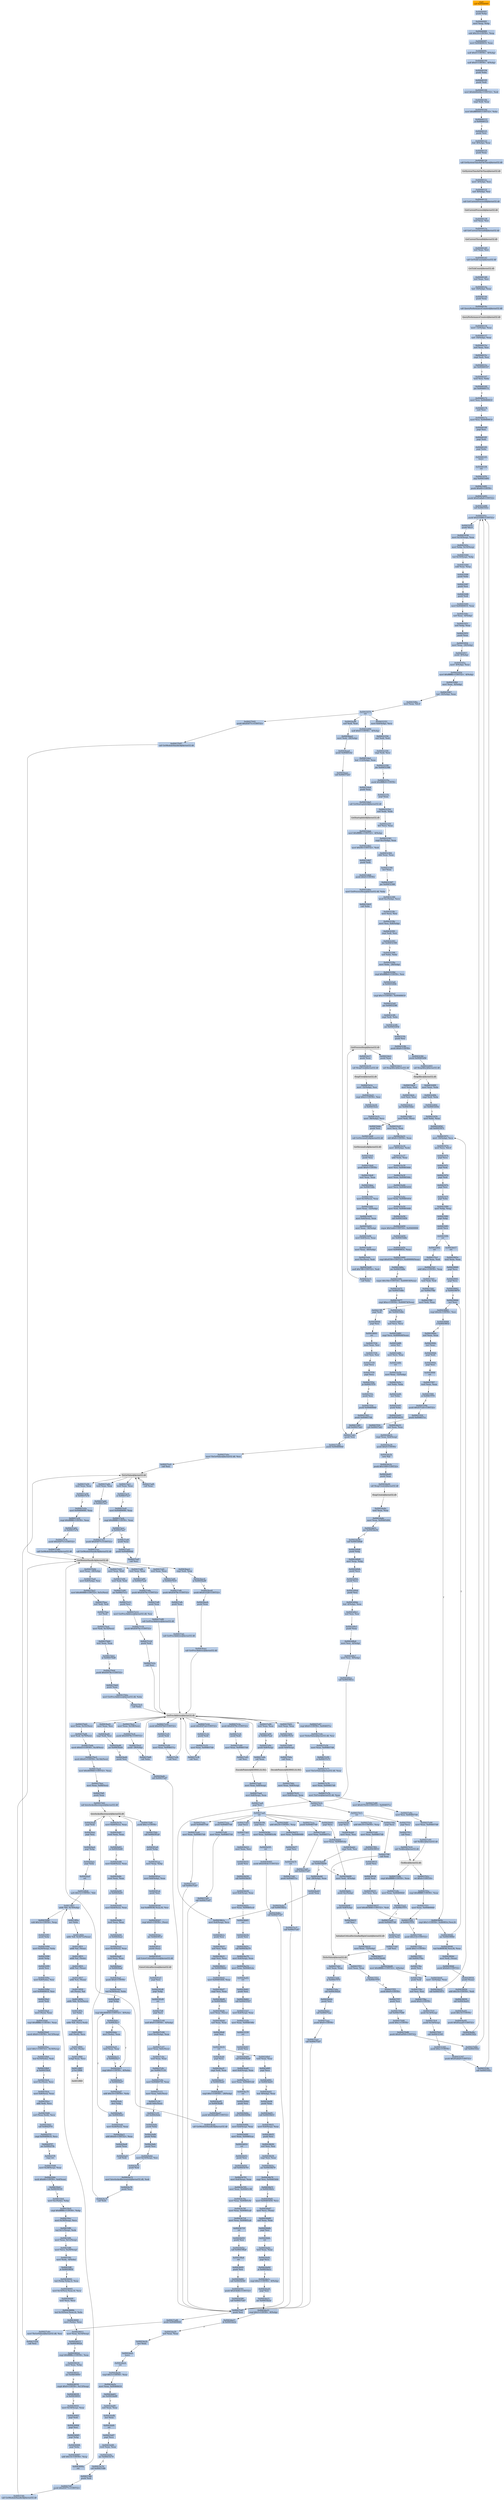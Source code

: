 digraph G {
node[shape=rectangle,style=filled,fillcolor=lightsteelblue,color=lightsteelblue]
bgcolor="transparent"
a0x00433f71call_0x004400f1[label="start\ncall 0x004400f1",color="lightgrey",fillcolor="orange"];
a0x004400f1pushl_ebp[label="0x004400f1\npushl %ebp"];
a0x004400f2movl_esp_ebp[label="0x004400f2\nmovl %esp, %ebp"];
a0x004400f4subl_0x10UINT8_esp[label="0x004400f4\nsubl $0x10<UINT8>, %esp"];
a0x004400f7movl_0x00460610_eax[label="0x004400f7\nmovl 0x00460610, %eax"];
a0x004400fcandl_0x0UINT8__8ebp_[label="0x004400fc\nandl $0x0<UINT8>, -8(%ebp)"];
a0x00440100andl_0x0UINT8__4ebp_[label="0x00440100\nandl $0x0<UINT8>, -4(%ebp)"];
a0x00440104pushl_ebx[label="0x00440104\npushl %ebx"];
a0x00440105pushl_edi[label="0x00440105\npushl %edi"];
a0x00440106movl_0xbb40e64eUINT32_edi[label="0x00440106\nmovl $0xbb40e64e<UINT32>, %edi"];
a0x0044010bcmpl_edi_eax[label="0x0044010b\ncmpl %edi, %eax"];
a0x0044010dmovl_0xffff0000UINT32_ebx[label="0x0044010d\nmovl $0xffff0000<UINT32>, %ebx"];
a0x00440112je_0x00440121[label="0x00440112\nje 0x00440121"];
a0x00440121pushl_esi[label="0x00440121\npushl %esi"];
a0x00440122leal__8ebp__eax[label="0x00440122\nleal -8(%ebp), %eax"];
a0x00440125pushl_eax[label="0x00440125\npushl %eax"];
a0x00440126call_GetSystemTimeAsFileTime_kernel32_dll[label="0x00440126\ncall GetSystemTimeAsFileTime@kernel32.dll"];
GetSystemTimeAsFileTime_kernel32_dll[label="GetSystemTimeAsFileTime@kernel32.dll",color="lightgrey",fillcolor="lightgrey"];
a0x0044012cmovl__4ebp__esi[label="0x0044012c\nmovl -4(%ebp), %esi"];
a0x0044012fxorl__8ebp__esi[label="0x0044012f\nxorl -8(%ebp), %esi"];
a0x00440132call_GetCurrentProcessId_kernel32_dll[label="0x00440132\ncall GetCurrentProcessId@kernel32.dll"];
GetCurrentProcessId_kernel32_dll[label="GetCurrentProcessId@kernel32.dll",color="lightgrey",fillcolor="lightgrey"];
a0x00440138xorl_eax_esi[label="0x00440138\nxorl %eax, %esi"];
a0x0044013acall_GetCurrentThreadId_kernel32_dll[label="0x0044013a\ncall GetCurrentThreadId@kernel32.dll"];
GetCurrentThreadId_kernel32_dll[label="GetCurrentThreadId@kernel32.dll",color="lightgrey",fillcolor="lightgrey"];
a0x00440140xorl_eax_esi[label="0x00440140\nxorl %eax, %esi"];
a0x00440142call_GetTickCount_kernel32_dll[label="0x00440142\ncall GetTickCount@kernel32.dll"];
GetTickCount_kernel32_dll[label="GetTickCount@kernel32.dll",color="lightgrey",fillcolor="lightgrey"];
a0x00440148xorl_eax_esi[label="0x00440148\nxorl %eax, %esi"];
a0x0044014aleal__16ebp__eax[label="0x0044014a\nleal -16(%ebp), %eax"];
a0x0044014dpushl_eax[label="0x0044014d\npushl %eax"];
a0x0044014ecall_QueryPerformanceCounter_kernel32_dll[label="0x0044014e\ncall QueryPerformanceCounter@kernel32.dll"];
QueryPerformanceCounter_kernel32_dll[label="QueryPerformanceCounter@kernel32.dll",color="lightgrey",fillcolor="lightgrey"];
a0x00440154movl__12ebp__eax[label="0x00440154\nmovl -12(%ebp), %eax"];
a0x00440157xorl__16ebp__eax[label="0x00440157\nxorl -16(%ebp), %eax"];
a0x0044015axorl_eax_esi[label="0x0044015a\nxorl %eax, %esi"];
a0x0044015ccmpl_edi_esi[label="0x0044015c\ncmpl %edi, %esi"];
a0x0044015ejne_0x00440167[label="0x0044015e\njne 0x00440167"];
a0x00440167testl_esi_ebx[label="0x00440167\ntestl %esi, %ebx"];
a0x00440169jne_0x00440172[label="0x00440169\njne 0x00440172"];
a0x00440172movl_esi_0x00460610[label="0x00440172\nmovl %esi, 0x00460610"];
a0x00440178notl_esi[label="0x00440178\nnotl %esi"];
a0x0044017amovl_esi_0x00460614[label="0x0044017a\nmovl %esi, 0x00460614"];
a0x00440180popl_esi[label="0x00440180\npopl %esi"];
a0x00440181popl_edi[label="0x00440181\npopl %edi"];
a0x00440182popl_ebx[label="0x00440182\npopl %ebx"];
a0x00440183leave_[label="0x00440183\nleave "];
a0x00440184ret[label="0x00440184\nret"];
a0x00433f76jmp_0x00433d91[label="0x00433f76\njmp 0x00433d91"];
a0x00433d91pushl_0x60UINT8[label="0x00433d91\npushl $0x60<UINT8>"];
a0x00433d93pushl_0x45a8a8UINT32[label="0x00433d93\npushl $0x45a8a8<UINT32>"];
a0x00433d98call_0x00435f2c[label="0x00433d98\ncall 0x00435f2c"];
a0x00435f2cpushl_0x435f90UINT32[label="0x00435f2c\npushl $0x435f90<UINT32>"];
a0x00435f31pushl_fs_0[label="0x00435f31\npushl %fs:0"];
a0x00435f38movl_0x10esp__eax[label="0x00435f38\nmovl 0x10(%esp), %eax"];
a0x00435f3cmovl_ebp_0x10esp_[label="0x00435f3c\nmovl %ebp, 0x10(%esp)"];
a0x00435f40leal_0x10esp__ebp[label="0x00435f40\nleal 0x10(%esp), %ebp"];
a0x00435f44subl_eax_esp[label="0x00435f44\nsubl %eax, %esp"];
a0x00435f46pushl_ebx[label="0x00435f46\npushl %ebx"];
a0x00435f47pushl_esi[label="0x00435f47\npushl %esi"];
a0x00435f48pushl_edi[label="0x00435f48\npushl %edi"];
a0x00435f49movl_0x00460610_eax[label="0x00435f49\nmovl 0x00460610, %eax"];
a0x00435f4exorl_eax__4ebp_[label="0x00435f4e\nxorl %eax, -4(%ebp)"];
a0x00435f51xorl_ebp_eax[label="0x00435f51\nxorl %ebp, %eax"];
a0x00435f53pushl_eax[label="0x00435f53\npushl %eax"];
a0x00435f54movl_esp__24ebp_[label="0x00435f54\nmovl %esp, -24(%ebp)"];
a0x00435f57pushl__8ebp_[label="0x00435f57\npushl -8(%ebp)"];
a0x00435f5amovl__4ebp__eax[label="0x00435f5a\nmovl -4(%ebp), %eax"];
a0x00435f5dmovl_0xfffffffeUINT32__4ebp_[label="0x00435f5d\nmovl $0xfffffffe<UINT32>, -4(%ebp)"];
a0x00435f64movl_eax__8ebp_[label="0x00435f64\nmovl %eax, -8(%ebp)"];
a0x00435f67leal__16ebp__eax[label="0x00435f67\nleal -16(%ebp), %eax"];
a0x00435f6amovl_eax_fs_0[label="0x00435f6a\nmovl %eax, %fs:0"];
a0x00435f70ret[label="0x00435f70\nret"];
a0x00433d9dandl_0x0UINT8__4ebp_[label="0x00433d9d\nandl $0x0<UINT8>, -4(%ebp)"];
a0x00433da1leal__112ebp__eax[label="0x00433da1\nleal -112(%ebp), %eax"];
a0x00433da4pushl_eax[label="0x00433da4\npushl %eax"];
a0x00433da5call_GetStartupInfoA_kernel32_dll[label="0x00433da5\ncall GetStartupInfoA@kernel32.dll"];
GetStartupInfoA_kernel32_dll[label="GetStartupInfoA@kernel32.dll",color="lightgrey",fillcolor="lightgrey"];
a0x00433dabmovl_0xfffffffeUINT32__4ebp_[label="0x00433dab\nmovl $0xfffffffe<UINT32>, -4(%ebp)"];
a0x00433db2movl_0x94UINT32_edi[label="0x00433db2\nmovl $0x94<UINT32>, %edi"];
a0x00433db7pushl_edi[label="0x00433db7\npushl %edi"];
a0x00433db8pushl_0x0UINT8[label="0x00433db8\npushl $0x0<UINT8>"];
a0x00433dbamovl_GetProcessHeap_kernel32_dll_ebx[label="0x00433dba\nmovl GetProcessHeap@kernel32.dll, %ebx"];
a0x00433dc0call_ebx[label="0x00433dc0\ncall %ebx"];
GetProcessHeap_kernel32_dll[label="GetProcessHeap@kernel32.dll",color="lightgrey",fillcolor="lightgrey"];
a0x00433dc2pushl_eax[label="0x00433dc2\npushl %eax"];
a0x00433dc3call_HeapAlloc_kernel32_dll[label="0x00433dc3\ncall HeapAlloc@kernel32.dll"];
HeapAlloc_kernel32_dll[label="HeapAlloc@kernel32.dll",color="lightgrey",fillcolor="lightgrey"];
a0x00433dc9movl_eax_esi[label="0x00433dc9\nmovl %eax, %esi"];
a0x00433dcbtestl_esi_esi[label="0x00433dcb\ntestl %esi, %esi"];
a0x00433dcdjne_0x00433ddc[label="0x00433dcd\njne 0x00433ddc"];
a0x00433ddcmovl_edi_esi_[label="0x00433ddc\nmovl %edi, (%esi)"];
a0x00433ddepushl_esi[label="0x00433dde\npushl %esi"];
a0x00433ddfcall_GetVersionExA_kernel32_dll[label="0x00433ddf\ncall GetVersionExA@kernel32.dll"];
GetVersionExA_kernel32_dll[label="GetVersionExA@kernel32.dll",color="lightgrey",fillcolor="lightgrey"];
a0x00433de5pushl_esi[label="0x00433de5\npushl %esi"];
a0x00433de6pushl_0x0UINT8[label="0x00433de6\npushl $0x0<UINT8>"];
a0x00433de8testl_eax_eax[label="0x00433de8\ntestl %eax, %eax"];
a0x00433deajne_0x00433dfa[label="0x00433dea\njne 0x00433dfa"];
a0x00433dfamovl_0x10esi__eax[label="0x00433dfa\nmovl 0x10(%esi), %eax"];
a0x00433dfdmovl_eax__32ebp_[label="0x00433dfd\nmovl %eax, -32(%ebp)"];
a0x00433e00movl_0x4esi__eax[label="0x00433e00\nmovl 0x4(%esi), %eax"];
a0x00433e03movl_eax__36ebp_[label="0x00433e03\nmovl %eax, -36(%ebp)"];
a0x00433e06movl_0x8esi__eax[label="0x00433e06\nmovl 0x8(%esi), %eax"];
a0x00433e09movl_eax__40ebp_[label="0x00433e09\nmovl %eax, -40(%ebp)"];
a0x00433e0cmovl_0xcesi__edi[label="0x00433e0c\nmovl 0xc(%esi), %edi"];
a0x00433e0fandl_0x7fffUINT32_edi[label="0x00433e0f\nandl $0x7fff<UINT32>, %edi"];
a0x00433e15call_ebx[label="0x00433e15\ncall %ebx"];
a0x00433e17pushl_eax[label="0x00433e17\npushl %eax"];
a0x00433e18call_HeapFree_kernel32_dll[label="0x00433e18\ncall HeapFree@kernel32.dll"];
HeapFree_kernel32_dll[label="HeapFree@kernel32.dll",color="lightgrey",fillcolor="lightgrey"];
a0x00433e1emovl__32ebp__esi[label="0x00433e1e\nmovl -32(%ebp), %esi"];
a0x00433e21cmpl_0x2UINT8_esi[label="0x00433e21\ncmpl $0x2<UINT8>, %esi"];
a0x00433e24je_0x00433e2c[label="0x00433e24\nje 0x00433e2c"];
a0x00433e2cmovl__36ebp__ecx[label="0x00433e2c\nmovl -36(%ebp), %ecx"];
a0x00433e2fmovl_ecx_eax[label="0x00433e2f\nmovl %ecx, %eax"];
a0x00433e31shll_0x8UINT8_eax[label="0x00433e31\nshll $0x8<UINT8>, %eax"];
a0x00433e34movl__40ebp__edx[label="0x00433e34\nmovl -40(%ebp), %edx"];
a0x00433e37addl_edx_eax[label="0x00433e37\naddl %edx, %eax"];
a0x00433e39movl_esi_0x00465444[label="0x00433e39\nmovl %esi, 0x00465444"];
a0x00433e3fmovl_eax_0x0046544c[label="0x00433e3f\nmovl %eax, 0x0046544c"];
a0x00433e44movl_ecx_0x00465450[label="0x00433e44\nmovl %ecx, 0x00465450"];
a0x00433e4amovl_edx_0x00465454[label="0x00433e4a\nmovl %edx, 0x00465454"];
a0x00433e50movl_edi_0x00465448[label="0x00433e50\nmovl %edi, 0x00465448"];
a0x00433e56call_0x00433d50[label="0x00433e56\ncall 0x00433d50"];
a0x00433d50cmpw_0x5a4dUINT16_0x00400000[label="0x00433d50\ncmpw $0x5a4d<UINT16>, 0x00400000"];
a0x00433d59jne_0x00433d8e[label="0x00433d59\njne 0x00433d8e"];
a0x00433d5bmovl_0x0040003c_eax[label="0x00433d5b\nmovl 0x0040003c, %eax"];
a0x00433d60cmpl_0x4550UINT32_0x400000eax_[label="0x00433d60\ncmpl $0x4550<UINT32>, 0x400000(%eax)"];
a0x00433d6ajne_0x00433d8e[label="0x00433d6a\njne 0x00433d8e"];
a0x00433d6ccmpw_0x10bUINT16_0x400018eax_[label="0x00433d6c\ncmpw $0x10b<UINT16>, 0x400018(%eax)"];
a0x00433d75jne_0x00433d8e[label="0x00433d75\njne 0x00433d8e"];
a0x00433d77cmpl_0xeUINT8_0x400074eax_[label="0x00433d77\ncmpl $0xe<UINT8>, 0x400074(%eax)"];
a0x00433d7ejbe_0x00433d8e[label="0x00433d7e\njbe 0x00433d8e"];
a0x00433d80xorl_ecx_ecx[label="0x00433d80\nxorl %ecx, %ecx"];
a0x00433d82cmpl_ecx_0x4000e8eax_[label="0x00433d82\ncmpl %ecx, 0x4000e8(%eax)"];
a0x00433d88setne_cl[label="0x00433d88\nsetne %cl"];
a0x00433d8bmovl_ecx_eax[label="0x00433d8b\nmovl %ecx, %eax"];
a0x00433d8dret[label="0x00433d8d\nret"];
a0x00433e5bmovl_eax__32ebp_[label="0x00433e5b\nmovl %eax, -32(%ebp)"];
a0x00433e5exorl_ebx_ebx[label="0x00433e5e\nxorl %ebx, %ebx"];
a0x00433e60incl_ebx[label="0x00433e60\nincl %ebx"];
a0x00433e61pushl_ebx[label="0x00433e61\npushl %ebx"];
a0x00433e62call_0x0043da33[label="0x00433e62\ncall 0x0043da33"];
a0x0043da33xorl_eax_eax[label="0x0043da33\nxorl %eax, %eax"];
a0x0043da35cmpl_eax_0x4esp_[label="0x0043da35\ncmpl %eax, 0x4(%esp)"];
a0x0043da39pushl_0x0UINT8[label="0x0043da39\npushl $0x0<UINT8>"];
a0x0043da3bsete_al[label="0x0043da3b\nsete %al"];
a0x0043da3epushl_0x1000UINT32[label="0x0043da3e\npushl $0x1000<UINT32>"];
a0x0043da43pushl_eax[label="0x0043da43\npushl %eax"];
a0x0043da44call_HeapCreate_kernel32_dll[label="0x0043da44\ncall HeapCreate@kernel32.dll"];
HeapCreate_kernel32_dll[label="HeapCreate@kernel32.dll",color="lightgrey",fillcolor="lightgrey"];
a0x0043da4atestl_eax_eax[label="0x0043da4a\ntestl %eax, %eax"];
a0x0043da4cmovl_eax_0x00465d94[label="0x0043da4c\nmovl %eax, 0x00465d94"];
a0x0043da51jne_0x0043da56[label="0x0043da51\njne 0x0043da56"];
a0x0043da56call_0x0043d9d8[label="0x0043da56\ncall 0x0043d9d8"];
a0x0043d9d8pushl_ebp[label="0x0043d9d8\npushl %ebp"];
a0x0043d9d9movl_esp_ebp[label="0x0043d9d9\nmovl %esp, %ebp"];
a0x0043d9dbpushl_ecx[label="0x0043d9db\npushl %ecx"];
a0x0043d9dcpushl_ecx[label="0x0043d9dc\npushl %ecx"];
a0x0043d9ddpushl_esi[label="0x0043d9dd\npushl %esi"];
a0x0043d9deleal__4ebp__eax[label="0x0043d9de\nleal -4(%ebp), %eax"];
a0x0043d9e1xorl_esi_esi[label="0x0043d9e1\nxorl %esi, %esi"];
a0x0043d9e3pushl_eax[label="0x0043d9e3\npushl %eax"];
a0x0043d9e4movl_esi__4ebp_[label="0x0043d9e4\nmovl %esi, -4(%ebp)"];
a0x0043d9e7movl_esi__8ebp_[label="0x0043d9e7\nmovl %esi, -8(%ebp)"];
a0x0043d9eacall_0x00430b1a[label="0x0043d9ea\ncall 0x00430b1a"];
a0x00430b1amovl_0x4esp__ecx[label="0x00430b1a\nmovl 0x4(%esp), %ecx"];
a0x00430b1epushl_esi[label="0x00430b1e\npushl %esi"];
a0x00430b1fxorl_esi_esi[label="0x00430b1f\nxorl %esi, %esi"];
a0x00430b21cmpl_esi_ecx[label="0x00430b21\ncmpl %esi, %ecx"];
a0x00430b23jne_0x00430b42[label="0x00430b23\njne 0x00430b42"];
a0x00430b42movl_0x00465444_eax[label="0x00430b42\nmovl 0x00465444, %eax"];
a0x00430b47cmpl_esi_eax[label="0x00430b47\ncmpl %esi, %eax"];
a0x00430b49je_0x00430b25[label="0x00430b49\nje 0x00430b25"];
a0x00430b4bmovl_eax_ecx_[label="0x00430b4b\nmovl %eax, (%ecx)"];
a0x00430b4dxorl_eax_eax[label="0x00430b4d\nxorl %eax, %eax"];
a0x00430b4fpopl_esi[label="0x00430b4f\npopl %esi"];
a0x00430b50ret[label="0x00430b50\nret"];
a0x0043d9eftestl_eax_eax[label="0x0043d9ef\ntestl %eax, %eax"];
a0x0043d9f1popl_ecx[label="0x0043d9f1\npopl %ecx"];
a0x0043d9f2je_0x0043da01[label="0x0043d9f2\nje 0x0043da01"];
a0x0043da01leal__8ebp__eax[label="0x0043da01\nleal -8(%ebp), %eax"];
a0x0043da04pushl_eax[label="0x0043da04\npushl %eax"];
a0x0043da05call_0x00430b51[label="0x0043da05\ncall 0x00430b51"];
a0x00430b51movl_0x4esp__eax[label="0x00430b51\nmovl 0x4(%esp), %eax"];
a0x00430b55pushl_esi[label="0x00430b55\npushl %esi"];
a0x00430b56xorl_esi_esi[label="0x00430b56\nxorl %esi, %esi"];
a0x00430b58cmpl_esi_eax[label="0x00430b58\ncmpl %esi, %eax"];
a0x00430b5ajne_0x00430b79[label="0x00430b5a\njne 0x00430b79"];
a0x00430b79cmpl_esi_0x00465444[label="0x00430b79\ncmpl %esi, 0x00465444"];
a0x00430b7fje_0x00430b5c[label="0x00430b7f\nje 0x00430b5c"];
a0x00430b81movl_0x00465450_ecx[label="0x00430b81\nmovl 0x00465450, %ecx"];
a0x00430b87movl_ecx_eax_[label="0x00430b87\nmovl %ecx, (%eax)"];
a0x00430b89xorl_eax_eax[label="0x00430b89\nxorl %eax, %eax"];
a0x00430b8bpopl_esi[label="0x00430b8b\npopl %esi"];
a0x00430b8cret[label="0x00430b8c\nret"];
a0x0043da0atestl_eax_eax[label="0x0043da0a\ntestl %eax, %eax"];
a0x0043da0cpopl_ecx[label="0x0043da0c\npopl %ecx"];
a0x0043da0dje_0x0043da1c[label="0x0043da0d\nje 0x0043da1c"];
a0x0043da1ccmpl_0x2UINT8__4ebp_[label="0x0043da1c\ncmpl $0x2<UINT8>, -4(%ebp)"];
a0x0043da20popl_esi[label="0x0043da20\npopl %esi"];
a0x0043da21jne_0x0043da2e[label="0x0043da21\njne 0x0043da2e"];
a0x0043da23cmpl_0x5UINT8__8ebp_[label="0x0043da23\ncmpl $0x5<UINT8>, -8(%ebp)"];
a0x0043da27jb_0x0043da2e[label="0x0043da27\njb 0x0043da2e"];
a0x0043da29xorl_eax_eax[label="0x0043da29\nxorl %eax, %eax"];
a0x0043da2bincl_eax[label="0x0043da2b\nincl %eax"];
a0x0043da2cleave_[label="0x0043da2c\nleave "];
a0x0043da2dret[label="0x0043da2d\nret"];
a0x0043da5bcmpl_0x3UINT8_eax[label="0x0043da5b\ncmpl $0x3<UINT8>, %eax"];
a0x0043da5emovl_eax_0x00468418[label="0x0043da5e\nmovl %eax, 0x00468418"];
a0x0043da63jne_0x0043da89[label="0x0043da63\njne 0x0043da89"];
a0x0043da89xorl_eax_eax[label="0x0043da89\nxorl %eax, %eax"];
a0x0043da8bincl_eax[label="0x0043da8b\nincl %eax"];
a0x0043da8cret[label="0x0043da8c\nret"];
a0x00433e67popl_ecx[label="0x00433e67\npopl %ecx"];
a0x00433e68testl_eax_eax[label="0x00433e68\ntestl %eax, %eax"];
a0x00433e6ajne_0x00433e74[label="0x00433e6a\njne 0x00433e74"];
a0x00433e74call_0x00437df6[label="0x00433e74\ncall 0x00437df6"];
a0x00437df6pushl_edi[label="0x00437df6\npushl %edi"];
a0x00437df7pushl_0x45077cUINT32[label="0x00437df7\npushl $0x45077c<UINT32>"];
a0x00437dfccall_GetModuleHandleA_kernel32_dll[label="0x00437dfc\ncall GetModuleHandleA@kernel32.dll"];
GetModuleHandleA_kernel32_dll[label="GetModuleHandleA@kernel32.dll",color="lightgrey",fillcolor="lightgrey"];
a0x00437e02movl_eax_edi[label="0x00437e02\nmovl %eax, %edi"];
a0x00437e04testl_edi_edi[label="0x00437e04\ntestl %edi, %edi"];
a0x00437e06jne_0x00437e11[label="0x00437e06\njne 0x00437e11"];
a0x00437e11pushl_esi[label="0x00437e11\npushl %esi"];
a0x00437e12movl_GetProcAddress_kernel32_dll_esi[label="0x00437e12\nmovl GetProcAddress@kernel32.dll, %esi"];
a0x00437e18pushl_0x4507bcUINT32[label="0x00437e18\npushl $0x4507bc<UINT32>"];
a0x00437e1dpushl_edi[label="0x00437e1d\npushl %edi"];
a0x00437e1ecall_esi[label="0x00437e1e\ncall %esi"];
GetProcAddress_kernel32_dll[label="GetProcAddress@kernel32.dll",color="lightgrey",fillcolor="lightgrey"];
a0x00437e20pushl_0x4507b0UINT32[label="0x00437e20\npushl $0x4507b0<UINT32>"];
a0x00437e25pushl_edi[label="0x00437e25\npushl %edi"];
a0x00437e26movl_eax_0x004657cc[label="0x00437e26\nmovl %eax, 0x004657cc"];
a0x00437e2bcall_esi[label="0x00437e2b\ncall %esi"];
a0x00437e2dpushl_0x4507a4UINT32[label="0x00437e2d\npushl $0x4507a4<UINT32>"];
a0x00437e32pushl_edi[label="0x00437e32\npushl %edi"];
a0x00437e33movl_eax_0x004657d0[label="0x00437e33\nmovl %eax, 0x004657d0"];
a0x00437e38call_esi[label="0x00437e38\ncall %esi"];
a0x00437e3apushl_0x45079cUINT32[label="0x00437e3a\npushl $0x45079c<UINT32>"];
a0x00437e3fpushl_edi[label="0x00437e3f\npushl %edi"];
a0x00437e40movl_eax_0x004657d4[label="0x00437e40\nmovl %eax, 0x004657d4"];
a0x00437e45call_esi[label="0x00437e45\ncall %esi"];
a0x00437e47cmpl_0x0UINT8_0x004657cc[label="0x00437e47\ncmpl $0x0<UINT8>, 0x004657cc"];
a0x00437e4emovl_TlsSetValue_kernel32_dll_esi[label="0x00437e4e\nmovl TlsSetValue@kernel32.dll, %esi"];
a0x00437e54movl_eax_0x004657d8[label="0x00437e54\nmovl %eax, 0x004657d8"];
a0x00437e59je_0x00437e71[label="0x00437e59\nje 0x00437e71"];
a0x00437e71movl_TlsGetValue_kernel32_dll_eax[label="0x00437e71\nmovl TlsGetValue@kernel32.dll, %eax"];
a0x00437e76movl_eax_0x004657d0[label="0x00437e76\nmovl %eax, 0x004657d0"];
a0x00437e7bmovl_TlsFree_kernel32_dll_eax[label="0x00437e7b\nmovl TlsFree@kernel32.dll, %eax"];
a0x00437e80movl_0x437b16UINT32_0x004657cc[label="0x00437e80\nmovl $0x437b16<UINT32>, 0x004657cc"];
a0x00437e8amovl_esi_0x004657d4[label="0x00437e8a\nmovl %esi, 0x004657d4"];
a0x00437e90movl_eax_0x004657d8[label="0x00437e90\nmovl %eax, 0x004657d8"];
a0x00437e95call_TlsAlloc_kernel32_dll[label="0x00437e95\ncall TlsAlloc@kernel32.dll"];
TlsAlloc_kernel32_dll[label="TlsAlloc@kernel32.dll",color="lightgrey",fillcolor="lightgrey"];
a0x00437e9bcmpl_0xffffffffUINT8_eax[label="0x00437e9b\ncmpl $0xffffffff<UINT8>, %eax"];
a0x00437e9emovl_eax_0x00460644[label="0x00437e9e\nmovl %eax, 0x00460644"];
a0x00437ea3je_0x00437f75[label="0x00437ea3\nje 0x00437f75"];
a0x00437ea9pushl_0x004657d0[label="0x00437ea9\npushl 0x004657d0"];
a0x00437eafpushl_eax[label="0x00437eaf\npushl %eax"];
a0x00437eb0call_esi[label="0x00437eb0\ncall %esi"];
TlsSetValue_kernel32_dll[label="TlsSetValue@kernel32.dll",color="lightgrey",fillcolor="lightgrey"];
a0x00437eb2testl_eax_eax[label="0x00437eb2\ntestl %eax, %eax"];
a0x00437eb4je_0x00437f75[label="0x00437eb4\nje 0x00437f75"];
a0x00437ebacall_0x00430d2d[label="0x00437eba\ncall 0x00430d2d"];
a0x00430d2dpushl_esi[label="0x00430d2d\npushl %esi"];
a0x00430d2ecall_0x00437aaa[label="0x00430d2e\ncall 0x00437aaa"];
a0x00437aaapushl_0x0UINT8[label="0x00437aaa\npushl $0x0<UINT8>"];
a0x00437aaccall_0x00437a47[label="0x00437aac\ncall 0x00437a47"];
a0x00437a47pushl_esi[label="0x00437a47\npushl %esi"];
a0x00437a48pushl_0x00460644[label="0x00437a48\npushl 0x00460644"];
a0x00437a4emovl_TlsGetValue_kernel32_dll_esi[label="0x00437a4e\nmovl TlsGetValue@kernel32.dll, %esi"];
a0x00437a54call_esi[label="0x00437a54\ncall %esi"];
TlsGetValue_kernel32_dll[label="TlsGetValue@kernel32.dll",color="lightgrey",fillcolor="lightgrey"];
a0x00437a56testl_eax_eax[label="0x00437a56\ntestl %eax, %eax"];
a0x00437a58je_0x00437a7b[label="0x00437a58\nje 0x00437a7b"];
a0x00437a5amovl_0x00460640_eax[label="0x00437a5a\nmovl 0x00460640, %eax"];
a0x00437a5fcmpl_0xffffffffUINT8_eax[label="0x00437a5f\ncmpl $0xffffffff<UINT8>, %eax"];
a0x00437a62je_0x00437a7b[label="0x00437a62\nje 0x00437a7b"];
a0x00437a7bpushl_0x45077cUINT32[label="0x00437a7b\npushl $0x45077c<UINT32>"];
a0x00437a80call_GetModuleHandleA_kernel32_dll[label="0x00437a80\ncall GetModuleHandleA@kernel32.dll"];
a0x00437a86testl_eax_eax[label="0x00437a86\ntestl %eax, %eax"];
a0x00437a88je_0x00437aa4[label="0x00437a88\nje 0x00437aa4"];
a0x00437a8apushl_0x45076cUINT32[label="0x00437a8a\npushl $0x45076c<UINT32>"];
a0x00437a8fpushl_eax[label="0x00437a8f\npushl %eax"];
a0x00437a90call_GetProcAddress_kernel32_dll[label="0x00437a90\ncall GetProcAddress@kernel32.dll"];
a0x00437a96testl_eax_eax[label="0x00437a96\ntestl %eax, %eax"];
a0x00437a98je_0x00437aa4[label="0x00437a98\nje 0x00437aa4"];
a0x00437a9apushl_0x8esp_[label="0x00437a9a\npushl 0x8(%esp)"];
a0x00437a9ecall_eax[label="0x00437a9e\ncall %eax"];
EncodePointer_KERNEL32_DLL[label="EncodePointer@KERNEL32.DLL",color="lightgrey",fillcolor="lightgrey"];
a0x00437aa0movl_eax_0x8esp_[label="0x00437aa0\nmovl %eax, 0x8(%esp)"];
a0x00437aa4movl_0x8esp__eax[label="0x00437aa4\nmovl 0x8(%esp), %eax"];
a0x00437aa8popl_esi[label="0x00437aa8\npopl %esi"];
a0x00437aa9ret[label="0x00437aa9\nret"];
a0x00437ab1popl_ecx[label="0x00437ab1\npopl %ecx"];
a0x00437ab2ret[label="0x00437ab2\nret"];
a0x00430d33movl_eax_esi[label="0x00430d33\nmovl %eax, %esi"];
a0x00430d35pushl_esi[label="0x00430d35\npushl %esi"];
a0x00430d36call_0x0043bb58[label="0x00430d36\ncall 0x0043bb58"];
a0x0043bb58movl_0x4esp__eax[label="0x0043bb58\nmovl 0x4(%esp), %eax"];
a0x0043bb5cmovl_eax_0x00465cc0[label="0x0043bb5c\nmovl %eax, 0x00465cc0"];
a0x0043bb61ret[label="0x0043bb61\nret"];
a0x00430d3bpushl_esi[label="0x00430d3b\npushl %esi"];
a0x00430d3ccall_0x0043ba79[label="0x00430d3c\ncall 0x0043ba79"];
a0x0043ba79movl_0x4esp__eax[label="0x0043ba79\nmovl 0x4(%esp), %eax"];
a0x0043ba7dmovl_eax_0x00465cbc[label="0x0043ba7d\nmovl %eax, 0x00465cbc"];
a0x0043ba82ret[label="0x0043ba82\nret"];
a0x00430d41pushl_esi[label="0x00430d41\npushl %esi"];
a0x00430d42call_0x00433327[label="0x00430d42\ncall 0x00433327"];
a0x00433327movl_0x4esp__eax[label="0x00433327\nmovl 0x4(%esp), %eax"];
a0x0043332bmovl_eax_0x0046548c[label="0x0043332b\nmovl %eax, 0x0046548c"];
a0x00433330ret[label="0x00433330\nret"];
a0x00430d47pushl_esi[label="0x00430d47\npushl %esi"];
a0x00430d48call_0x0043ba6f[label="0x00430d48\ncall 0x0043ba6f"];
a0x0043ba6fmovl_0x4esp__eax[label="0x0043ba6f\nmovl 0x4(%esp), %eax"];
a0x0043ba73movl_eax_0x00465cb8[label="0x0043ba73\nmovl %eax, 0x00465cb8"];
a0x0043ba78ret[label="0x0043ba78\nret"];
a0x00430d4dpushl_esi[label="0x00430d4d\npushl %esi"];
a0x00430d4ecall_0x0043b90b[label="0x00430d4e\ncall 0x0043b90b"];
a0x0043b90bmovl_0x4esp__eax[label="0x0043b90b\nmovl 0x4(%esp), %eax"];
a0x0043b90fmovl_eax_0x00465cac[label="0x0043b90f\nmovl %eax, 0x00465cac"];
a0x0043b914ret[label="0x0043b914\nret"];
a0x00430d53pushl_esi[label="0x00430d53\npushl %esi"];
a0x00430d54call_0x0043b701[label="0x00430d54\ncall 0x0043b701"];
a0x0043b701movl_0x4esp__eax[label="0x0043b701\nmovl 0x4(%esp), %eax"];
a0x0043b705movl_eax_0x00465c98[label="0x0043b705\nmovl %eax, 0x00465c98"];
a0x0043b70amovl_eax_0x00465c9c[label="0x0043b70a\nmovl %eax, 0x00465c9c"];
a0x0043b70fmovl_eax_0x00465ca0[label="0x0043b70f\nmovl %eax, 0x00465ca0"];
a0x0043b714movl_eax_0x00465ca4[label="0x0043b714\nmovl %eax, 0x00465ca4"];
a0x0043b719ret[label="0x0043b719\nret"];
a0x00430d59pushl_esi[label="0x00430d59\npushl %esi"];
a0x00430d5acall_0x004198a6[label="0x00430d5a\ncall 0x004198a6"];
a0x004198a6ret[label="0x004198a6\nret"];
a0x00430d5fpushl_esi[label="0x00430d5f\npushl %esi"];
a0x00430d60call_0x0043b581[label="0x00430d60\ncall 0x0043b581"];
a0x0043b581pushl_0x43b4feUINT32[label="0x0043b581\npushl $0x43b4fe<UINT32>"];
a0x0043b586call_0x00437a47[label="0x0043b586\ncall 0x00437a47"];
a0x0043b58bpopl_ecx[label="0x0043b58b\npopl %ecx"];
a0x0043b58cmovl_eax_0x00465c94[label="0x0043b58c\nmovl %eax, 0x00465c94"];
a0x0043b591ret[label="0x0043b591\nret"];
a0x00430d65pushl_0x430cfeUINT32[label="0x00430d65\npushl $0x430cfe<UINT32>"];
a0x00430d6acall_0x00437a47[label="0x00430d6a\ncall 0x00437a47"];
a0x00430d6faddl_0x24UINT8_esp[label="0x00430d6f\naddl $0x24<UINT8>, %esp"];
a0x00430d72movl_eax_0x00460480[label="0x00430d72\nmovl %eax, 0x00460480"];
a0x00430d77popl_esi[label="0x00430d77\npopl %esi"];
a0x00430d78ret[label="0x00430d78\nret"];
a0x00437ebfpushl_0x004657cc[label="0x00437ebf\npushl 0x004657cc"];
a0x00437ec5call_0x00437a47[label="0x00437ec5\ncall 0x00437a47"];
a0x00437ecapushl_0x004657d0[label="0x00437eca\npushl 0x004657d0"];
a0x00437ed0movl_eax_0x004657cc[label="0x00437ed0\nmovl %eax, 0x004657cc"];
a0x00437ed5call_0x00437a47[label="0x00437ed5\ncall 0x00437a47"];
a0x00437edapushl_0x004657d4[label="0x00437eda\npushl 0x004657d4"];
a0x00437ee0movl_eax_0x004657d0[label="0x00437ee0\nmovl %eax, 0x004657d0"];
a0x00437ee5call_0x00437a47[label="0x00437ee5\ncall 0x00437a47"];
a0x00437eeapushl_0x004657d8[label="0x00437eea\npushl 0x004657d8"];
a0x00437ef0movl_eax_0x004657d4[label="0x00437ef0\nmovl %eax, 0x004657d4"];
a0x00437ef5call_0x00437a47[label="0x00437ef5\ncall 0x00437a47"];
a0x00437efaaddl_0x10UINT8_esp[label="0x00437efa\naddl $0x10<UINT8>, %esp"];
a0x00437efdmovl_eax_0x004657d8[label="0x00437efd\nmovl %eax, 0x004657d8"];
a0x00437f02call_0x00439033[label="0x00437f02\ncall 0x00439033"];
a0x00439033pushl_esi[label="0x00439033\npushl %esi"];
a0x00439034pushl_edi[label="0x00439034\npushl %edi"];
a0x00439035xorl_esi_esi[label="0x00439035\nxorl %esi, %esi"];
a0x00439037movl_0x465808UINT32_edi[label="0x00439037\nmovl $0x465808<UINT32>, %edi"];
a0x0043903ccmpl_0x1UINT8_0x46083cesi8_[label="0x0043903c\ncmpl $0x1<UINT8>, 0x46083c(,%esi,8)"];
a0x00439044jne_0x00439064[label="0x00439044\njne 0x00439064"];
a0x00439046leal_0x460838esi8__eax[label="0x00439046\nleal 0x460838(,%esi,8), %eax"];
a0x0043904dmovl_edi_eax_[label="0x0043904d\nmovl %edi, (%eax)"];
a0x0043904fpushl_0xfa0UINT32[label="0x0043904f\npushl $0xfa0<UINT32>"];
a0x00439054pushl_eax_[label="0x00439054\npushl (%eax)"];
a0x00439056addl_0x18UINT8_edi[label="0x00439056\naddl $0x18<UINT8>, %edi"];
a0x00439059call_0x0043ba93[label="0x00439059\ncall 0x0043ba93"];
a0x0043ba93pushl_0x14UINT8[label="0x0043ba93\npushl $0x14<UINT8>"];
a0x0043ba95pushl_0x45aaa0UINT32[label="0x0043ba95\npushl $0x45aaa0<UINT32>"];
a0x0043ba9acall_0x00435f2c[label="0x0043ba9a\ncall 0x00435f2c"];
a0x0043ba9fxorl_edi_edi[label="0x0043ba9f\nxorl %edi, %edi"];
a0x0043baa1movl_edi__28ebp_[label="0x0043baa1\nmovl %edi, -28(%ebp)"];
a0x0043baa4pushl_0x00465cbc[label="0x0043baa4\npushl 0x00465cbc"];
a0x0043baaacall_0x00437ab3[label="0x0043baaa\ncall 0x00437ab3"];
a0x00437ab3pushl_esi[label="0x00437ab3\npushl %esi"];
a0x00437ab4pushl_0x00460644[label="0x00437ab4\npushl 0x00460644"];
a0x00437abamovl_TlsGetValue_kernel32_dll_esi[label="0x00437aba\nmovl TlsGetValue@kernel32.dll, %esi"];
a0x00437ac0call_esi[label="0x00437ac0\ncall %esi"];
a0x00437ac2testl_eax_eax[label="0x00437ac2\ntestl %eax, %eax"];
a0x00437ac4je_0x00437ae7[label="0x00437ac4\nje 0x00437ae7"];
a0x00437ac6movl_0x00460640_eax[label="0x00437ac6\nmovl 0x00460640, %eax"];
a0x00437acbcmpl_0xffffffffUINT8_eax[label="0x00437acb\ncmpl $0xffffffff<UINT8>, %eax"];
a0x00437aceje_0x00437ae7[label="0x00437ace\nje 0x00437ae7"];
a0x00437ae7pushl_0x45077cUINT32[label="0x00437ae7\npushl $0x45077c<UINT32>"];
a0x00437aeccall_GetModuleHandleA_kernel32_dll[label="0x00437aec\ncall GetModuleHandleA@kernel32.dll"];
a0x00437af2testl_eax_eax[label="0x00437af2\ntestl %eax, %eax"];
a0x00437af4je_0x00437b10[label="0x00437af4\nje 0x00437b10"];
a0x00437af6pushl_0x45078cUINT32[label="0x00437af6\npushl $0x45078c<UINT32>"];
a0x00437afbpushl_eax[label="0x00437afb\npushl %eax"];
a0x00437afccall_GetProcAddress_kernel32_dll[label="0x00437afc\ncall GetProcAddress@kernel32.dll"];
a0x00437b02testl_eax_eax[label="0x00437b02\ntestl %eax, %eax"];
a0x00437b04je_0x00437b10[label="0x00437b04\nje 0x00437b10"];
a0x00437b06pushl_0x8esp_[label="0x00437b06\npushl 0x8(%esp)"];
a0x00437b0acall_eax[label="0x00437b0a\ncall %eax"];
DecodePointer_KERNEL32_DLL[label="DecodePointer@KERNEL32.DLL",color="lightgrey",fillcolor="lightgrey"];
a0x00437b0cmovl_eax_0x8esp_[label="0x00437b0c\nmovl %eax, 0x8(%esp)"];
a0x00437b10movl_0x8esp__eax[label="0x00437b10\nmovl 0x8(%esp), %eax"];
a0x00437b14popl_esi[label="0x00437b14\npopl %esi"];
a0x00437b15ret[label="0x00437b15\nret"];
a0x0043baafpopl_ecx[label="0x0043baaf\npopl %ecx"];
a0x0043bab0movl_eax_esi[label="0x0043bab0\nmovl %eax, %esi"];
a0x0043bab2cmpl_edi_esi[label="0x0043bab2\ncmpl %edi, %esi"];
a0x0043bab4jne_0x0043bb09[label="0x0043bab4\njne 0x0043bb09"];
a0x0043bab6leal__28ebp__eax[label="0x0043bab6\nleal -28(%ebp), %eax"];
a0x0043bab9pushl_eax[label="0x0043bab9\npushl %eax"];
a0x0043babacall_0x00430b1a[label="0x0043baba\ncall 0x00430b1a"];
a0x0043babfpopl_ecx[label="0x0043babf\npopl %ecx"];
a0x0043bac0cmpl_edi_eax[label="0x0043bac0\ncmpl %edi, %eax"];
a0x0043bac2je_0x0043bad1[label="0x0043bac2\nje 0x0043bad1"];
a0x0043bad1cmpl_0x1UINT8__28ebp_[label="0x0043bad1\ncmpl $0x1<UINT8>, -28(%ebp)"];
a0x0043bad5je_0x0043baf8[label="0x0043bad5\nje 0x0043baf8"];
a0x0043bad7pushl_0x44da88UINT32[label="0x0043bad7\npushl $0x44da88<UINT32>"];
a0x0043badccall_GetModuleHandleA_kernel32_dll[label="0x0043badc\ncall GetModuleHandleA@kernel32.dll"];
a0x0043bae2cmpl_edi_eax[label="0x0043bae2\ncmpl %edi, %eax"];
a0x0043bae4je_0x0043baf8[label="0x0043bae4\nje 0x0043baf8"];
a0x0043bae6pushl_0x451f28UINT32[label="0x0043bae6\npushl $0x451f28<UINT32>"];
a0x0043baebpushl_eax[label="0x0043baeb\npushl %eax"];
a0x0043baeccall_GetProcAddress_kernel32_dll[label="0x0043baec\ncall GetProcAddress@kernel32.dll"];
a0x0043baf2movl_eax_esi[label="0x0043baf2\nmovl %eax, %esi"];
a0x0043baf4cmpl_edi_esi[label="0x0043baf4\ncmpl %edi, %esi"];
a0x0043baf6jne_0x0043bafd[label="0x0043baf6\njne 0x0043bafd"];
a0x0043bafdpushl_esi[label="0x0043bafd\npushl %esi"];
a0x0043bafecall_0x00437a47[label="0x0043bafe\ncall 0x00437a47"];
a0x0043bb03popl_ecx[label="0x0043bb03\npopl %ecx"];
a0x0043bb04movl_eax_0x00465cbc[label="0x0043bb04\nmovl %eax, 0x00465cbc"];
a0x0043bb09movl_edi__4ebp_[label="0x0043bb09\nmovl %edi, -4(%ebp)"];
a0x0043bb0cpushl_0xcebp_[label="0x0043bb0c\npushl 0xc(%ebp)"];
a0x0043bb0fpushl_0x8ebp_[label="0x0043bb0f\npushl 0x8(%ebp)"];
a0x0043bb12call_esi[label="0x0043bb12\ncall %esi"];
InitializeCriticalSectionAndSpinCount_kernel32_dll[label="InitializeCriticalSectionAndSpinCount@kernel32.dll",color="lightgrey",fillcolor="lightgrey"];
a0x0043bb14movl_eax__32ebp_[label="0x0043bb14\nmovl %eax, -32(%ebp)"];
a0x0043bb17jmp_0x0043bb48[label="0x0043bb17\njmp 0x0043bb48"];
a0x0043bb48movl_0xfffffffeUINT32__4ebp_[label="0x0043bb48\nmovl $0xfffffffe<UINT32>, -4(%ebp)"];
a0x0043bb4fmovl__32ebp__eax[label="0x0043bb4f\nmovl -32(%ebp), %eax"];
a0x0043bb52call_0x00435f71[label="0x0043bb52\ncall 0x00435f71"];
a0x00435f71movl__16ebp__ecx[label="0x00435f71\nmovl -16(%ebp), %ecx"];
a0x00435f74movl_ecx_fs_0[label="0x00435f74\nmovl %ecx, %fs:0"];
a0x00435f7bpopl_ecx[label="0x00435f7b\npopl %ecx"];
a0x00435f7cpopl_edi[label="0x00435f7c\npopl %edi"];
a0x00435f7dpopl_edi[label="0x00435f7d\npopl %edi"];
a0x00435f7epopl_esi[label="0x00435f7e\npopl %esi"];
a0x00435f7fpopl_ebx[label="0x00435f7f\npopl %ebx"];
a0x00435f80movl_ebp_esp[label="0x00435f80\nmovl %ebp, %esp"];
a0x00435f82popl_ebp[label="0x00435f82\npopl %ebp"];
a0x00435f83pushl_ecx[label="0x00435f83\npushl %ecx"];
a0x00435f84ret[label="0x00435f84\nret"];
a0x0043bb57ret[label="0x0043bb57\nret"];
a0x0043905etestl_eax_eax[label="0x0043905e\ntestl %eax, %eax"];
a0x00439060popl_ecx[label="0x00439060\npopl %ecx"];
a0x00439061popl_ecx[label="0x00439061\npopl %ecx"];
a0x00439062je_0x00439070[label="0x00439062\nje 0x00439070"];
a0x00439064incl_esi[label="0x00439064\nincl %esi"];
a0x00439065cmpl_0x24UINT8_esi[label="0x00439065\ncmpl $0x24<UINT8>, %esi"];
a0x00439068jl_0x0043903c[label="0x00439068\njl 0x0043903c"];
a0x0043906axorl_eax_eax[label="0x0043906a\nxorl %eax, %eax"];
a0x0043906cincl_eax[label="0x0043906c\nincl %eax"];
a0x0043906dpopl_edi[label="0x0043906d\npopl %edi"];
a0x0043906epopl_esi[label="0x0043906e\npopl %esi"];
a0x0043906fret[label="0x0043906f\nret"];
a0x00437f07testl_eax_eax[label="0x00437f07\ntestl %eax, %eax"];
a0x00437f09je_0x00437f70[label="0x00437f09\nje 0x00437f70"];
a0x00437f0bpushl_0x437cd5UINT32[label="0x00437f0b\npushl $0x437cd5<UINT32>"];
a0x00437f10pushl_0x004657cc[label="0x00437f10\npushl 0x004657cc"];
a0x00437f16call_0x00437ab3[label="0x00437f16\ncall 0x00437ab3"];
a0x00437f1bpopl_ecx[label="0x00437f1b\npopl %ecx"];
a0x00437f1ccall_eax[label="0x00437f1c\ncall %eax"];
a0x00437b16call_TlsAlloc_kernel32_dll[label="0x00437b16\ncall TlsAlloc@kernel32.dll"];
a0x00437b1cret_0x4UINT16[label="0x00437b1c\nret $0x4<UINT16>"];
a0x00437f1ecmpl_0xffffffffUINT8_eax[label="0x00437f1e\ncmpl $0xffffffff<UINT8>, %eax"];
a0x00437f21movl_eax_0x00460640[label="0x00437f21\nmovl %eax, 0x00460640"];
a0x00437f26je_0x00437f70[label="0x00437f26\nje 0x00437f70"];
a0x00437f28pushl_0x214UINT32[label="0x00437f28\npushl $0x214<UINT32>"];
a0x00437f2dpushl_0x1UINT8[label="0x00437f2d\npushl $0x1<UINT8>"];
a0x00437f2fcall_0x00437fba[label="0x00437f2f\ncall 0x00437fba"];
a0x00437fbapushl_esi[label="0x00437fba\npushl %esi"];
a0x00437fbbpushl_edi[label="0x00437fbb\npushl %edi"];
a0x00437fbcxorl_esi_esi[label="0x00437fbc\nxorl %esi, %esi"];
a0x00437fbepushl_0x0UINT8[label="0x00437fbe\npushl $0x0<UINT8>"];
a0x00437fc0pushl_0x14esp_[label="0x00437fc0\npushl 0x14(%esp)"];
a0x00437fc4pushl_0x14esp_[label="0x00437fc4\npushl 0x14(%esp)"];
a0x00437fc8call_0x00432345[label="0x00437fc8\ncall 0x00432345"];
a0x00432345pushl_0xcUINT8[label="0x00432345\npushl $0xc<UINT8>"];
a0x00432347pushl_0x45a6a0UINT32[label="0x00432347\npushl $0x45a6a0<UINT32>"];
a0x0043234ccall_0x00435f2c[label="0x0043234c\ncall 0x00435f2c"];
a0x00432351movl_0x8ebp__ecx[label="0x00432351\nmovl 0x8(%ebp), %ecx"];
a0x00432354xorl_edi_edi[label="0x00432354\nxorl %edi, %edi"];
a0x00432356cmpl_edi_ecx[label="0x00432356\ncmpl %edi, %ecx"];
a0x00432358jbe_0x00432388[label="0x00432358\njbe 0x00432388"];
a0x0043235apushl_0xffffffe0UINT8[label="0x0043235a\npushl $0xffffffe0<UINT8>"];
a0x0043235cpopl_eax[label="0x0043235c\npopl %eax"];
a0x0043235dxorl_edx_edx[label="0x0043235d\nxorl %edx, %edx"];
a0x0043235fdivl_ecx_eax[label="0x0043235f\ndivl %ecx, %eax"];
a0x00432361cmpl_0xcebp__eax[label="0x00432361\ncmpl 0xc(%ebp), %eax"];
a0x00432364sbbl_eax_eax[label="0x00432364\nsbbl %eax, %eax"];
a0x00432366incl_eax[label="0x00432366\nincl %eax"];
a0x00432367jne_0x00432388[label="0x00432367\njne 0x00432388"];
a0x00432388imull_0xcebp__ecx[label="0x00432388\nimull 0xc(%ebp), %ecx"];
a0x0043238cmovl_ecx_esi[label="0x0043238c\nmovl %ecx, %esi"];
a0x0043238emovl_esi_0x8ebp_[label="0x0043238e\nmovl %esi, 0x8(%ebp)"];
a0x00432391cmpl_edi_esi[label="0x00432391\ncmpl %edi, %esi"];
a0x00432393jne_0x00432398[label="0x00432393\njne 0x00432398"];
a0x00432398xorl_ebx_ebx[label="0x00432398\nxorl %ebx, %ebx"];
a0x0043239amovl_ebx__28ebp_[label="0x0043239a\nmovl %ebx, -28(%ebp)"];
a0x0043239dcmpl_0xffffffe0UINT8_esi[label="0x0043239d\ncmpl $0xffffffe0<UINT8>, %esi"];
a0x004323a0ja_0x0043240b[label="0x004323a0\nja 0x0043240b"];
a0x004323a2cmpl_0x3UINT8_0x00468418[label="0x004323a2\ncmpl $0x3<UINT8>, 0x00468418"];
a0x004323a9jne_0x004323f6[label="0x004323a9\njne 0x004323f6"];
a0x004323f6cmpl_edi_ebx[label="0x004323f6\ncmpl %edi, %ebx"];
a0x004323f8jne_0x0043245b[label="0x004323f8\njne 0x0043245b"];
a0x004323fapushl_esi[label="0x004323fa\npushl %esi"];
a0x004323fbpushl_0x8UINT8[label="0x004323fb\npushl $0x8<UINT8>"];
a0x004323fdpushl_0x00465d94[label="0x004323fd\npushl 0x00465d94"];
a0x00432403call_HeapAlloc_kernel32_dll[label="0x00432403\ncall HeapAlloc@kernel32.dll"];
a0x00432409movl_eax_ebx[label="0x00432409\nmovl %eax, %ebx"];
a0x0043240bcmpl_edi_ebx[label="0x0043240b\ncmpl %edi, %ebx"];
a0x0043240djne_0x0043245b[label="0x0043240d\njne 0x0043245b"];
a0x0043245bmovl_ebx_eax[label="0x0043245b\nmovl %ebx, %eax"];
a0x0043245dcall_0x00435f71[label="0x0043245d\ncall 0x00435f71"];
a0x00432462ret[label="0x00432462\nret"];
a0x00437fcdmovl_eax_edi[label="0x00437fcd\nmovl %eax, %edi"];
a0x00437fcfaddl_0xcUINT8_esp[label="0x00437fcf\naddl $0xc<UINT8>, %esp"];
a0x00437fd2testl_edi_edi[label="0x00437fd2\ntestl %edi, %edi"];
a0x00437fd4jne_0x00437ffd[label="0x00437fd4\njne 0x00437ffd"];
a0x00437ffdmovl_edi_eax[label="0x00437ffd\nmovl %edi, %eax"];
a0x00437fffpopl_edi[label="0x00437fff\npopl %edi"];
a0x00438000popl_esi[label="0x00438000\npopl %esi"];
a0x00438001ret[label="0x00438001\nret"];
a0x00437f34movl_eax_esi[label="0x00437f34\nmovl %eax, %esi"];
a0x00437f36testl_esi_esi[label="0x00437f36\ntestl %esi, %esi"];
a0x00437f38popl_ecx[label="0x00437f38\npopl %ecx"];
a0x00437f39popl_ecx[label="0x00437f39\npopl %ecx"];
a0x00437f3aje_0x00437f70[label="0x00437f3a\nje 0x00437f70"];
a0x00437f3cpushl_esi[label="0x00437f3c\npushl %esi"];
a0x00437f3dpushl_0x00460640[label="0x00437f3d\npushl 0x00460640"];
a0x00437f43pushl_0x004657d4[label="0x00437f43\npushl 0x004657d4"];
a0x00437f49call_0x00437ab3[label="0x00437f49\ncall 0x00437ab3"];
a0x00437ad0pushl_eax[label="0x00437ad0\npushl %eax"];
a0x00437ad1pushl_0x00460644[label="0x00437ad1\npushl 0x00460644"];
a0x00437ad7call_esi[label="0x00437ad7\ncall %esi"];
a0x00437ad9call_eax[label="0x00437ad9\ncall %eax"];
a0x00437adbtestl_eax_eax[label="0x00437adb\ntestl %eax, %eax"];
a0x00437addje_0x00437ae7[label="0x00437add\nje 0x00437ae7"];
a0x00437f4epopl_ecx[label="0x00437f4e\npopl %ecx"];
a0x00437f4fcall_eax[label="0x00437f4f\ncall %eax"];
a0x00437f51testl_eax_eax[label="0x00437f51\ntestl %eax, %eax"];
a0x00437f53je_0x00437f70[label="0x00437f53\nje 0x00437f70"];
a0x00437f55pushl_0x0UINT8[label="0x00437f55\npushl $0x0<UINT8>"];
a0x00437f57pushl_esi[label="0x00437f57\npushl %esi"];
a0x00437f58call_0x00437b86[label="0x00437f58\ncall 0x00437b86"];
a0x00437b86pushl_0xcUINT8[label="0x00437b86\npushl $0xc<UINT8>"];
a0x00437b88pushl_0x45a958UINT32[label="0x00437b88\npushl $0x45a958<UINT32>"];
a0x00437b8dcall_0x00435f2c[label="0x00437b8d\ncall 0x00435f2c"];
a0x00437b92pushl_0x45077cUINT32[label="0x00437b92\npushl $0x45077c<UINT32>"];
a0x00437b97call_GetModuleHandleA_kernel32_dll[label="0x00437b97\ncall GetModuleHandleA@kernel32.dll"];
a0x00437b9dmovl_eax__28ebp_[label="0x00437b9d\nmovl %eax, -28(%ebp)"];
a0x00437ba0movl_0x8ebp__esi[label="0x00437ba0\nmovl 0x8(%ebp), %esi"];
a0x00437ba3movl_0x460f88UINT32_0x5cesi_[label="0x00437ba3\nmovl $0x460f88<UINT32>, 0x5c(%esi)"];
a0x00437baaxorl_edi_edi[label="0x00437baa\nxorl %edi, %edi"];
a0x00437bacincl_edi[label="0x00437bac\nincl %edi"];
a0x00437badmovl_edi_0x14esi_[label="0x00437bad\nmovl %edi, 0x14(%esi)"];
a0x00437bb0testl_eax_eax[label="0x00437bb0\ntestl %eax, %eax"];
a0x00437bb2je_0x00437bd8[label="0x00437bb2\nje 0x00437bd8"];
a0x00437bb4pushl_0x45076cUINT32[label="0x00437bb4\npushl $0x45076c<UINT32>"];
a0x00437bb9pushl_eax[label="0x00437bb9\npushl %eax"];
a0x00437bbamovl_GetProcAddress_kernel32_dll_ebx[label="0x00437bba\nmovl GetProcAddress@kernel32.dll, %ebx"];
a0x00437bc0call_ebx[label="0x00437bc0\ncall %ebx"];
a0x00437bc2movl_eax_0x1f8esi_[label="0x00437bc2\nmovl %eax, 0x1f8(%esi)"];
a0x00437bc8pushl_0x45078cUINT32[label="0x00437bc8\npushl $0x45078c<UINT32>"];
a0x00437bcdpushl__28ebp_[label="0x00437bcd\npushl -28(%ebp)"];
a0x00437bd0call_ebx[label="0x00437bd0\ncall %ebx"];
a0x00437bd2movl_eax_0x1fcesi_[label="0x00437bd2\nmovl %eax, 0x1fc(%esi)"];
a0x00437bd8movl_edi_0x70esi_[label="0x00437bd8\nmovl %edi, 0x70(%esi)"];
a0x00437bdbmovb_0x43UINT8_0xc8esi_[label="0x00437bdb\nmovb $0x43<UINT8>, 0xc8(%esi)"];
a0x00437be2movb_0x43UINT8_0x14besi_[label="0x00437be2\nmovb $0x43<UINT8>, 0x14b(%esi)"];
a0x00437be9movl_0x460968UINT32_eax[label="0x00437be9\nmovl $0x460968<UINT32>, %eax"];
a0x00437beemovl_eax_0x68esi_[label="0x00437bee\nmovl %eax, 0x68(%esi)"];
a0x00437bf1pushl_eax[label="0x00437bf1\npushl %eax"];
a0x00437bf2call_InterlockedIncrement_kernel32_dll[label="0x00437bf2\ncall InterlockedIncrement@kernel32.dll"];
InterlockedIncrement_kernel32_dll[label="InterlockedIncrement@kernel32.dll",color="lightgrey",fillcolor="lightgrey"];
a0x00437bf8pushl_0xcUINT8[label="0x00437bf8\npushl $0xc<UINT8>"];
a0x00437bfacall_0x004391a9[label="0x00437bfa\ncall 0x004391a9"];
a0x004391a9pushl_ebp[label="0x004391a9\npushl %ebp"];
a0x004391aamovl_esp_ebp[label="0x004391aa\nmovl %esp, %ebp"];
a0x004391acmovl_0x8ebp__eax[label="0x004391ac\nmovl 0x8(%ebp), %eax"];
a0x004391afpushl_esi[label="0x004391af\npushl %esi"];
a0x004391b0leal_0x460838eax8__esi[label="0x004391b0\nleal 0x460838(,%eax,8), %esi"];
a0x004391b7cmpl_0x0UINT8_esi_[label="0x004391b7\ncmpl $0x0<UINT8>, (%esi)"];
a0x004391bajne_0x004391cf[label="0x004391ba\njne 0x004391cf"];
a0x004391cfpushl_esi_[label="0x004391cf\npushl (%esi)"];
a0x004391d1call_EnterCriticalSection_kernel32_dll[label="0x004391d1\ncall EnterCriticalSection@kernel32.dll"];
EnterCriticalSection_kernel32_dll[label="EnterCriticalSection@kernel32.dll",color="lightgrey",fillcolor="lightgrey"];
a0x004391d7popl_esi[label="0x004391d7\npopl %esi"];
a0x004391d8popl_ebp[label="0x004391d8\npopl %ebp"];
a0x004391d9ret[label="0x004391d9\nret"];
a0x00437bffpopl_ecx[label="0x00437bff\npopl %ecx"];
a0x00437c00andl_0x0UINT8__4ebp_[label="0x00437c00\nandl $0x0<UINT8>, -4(%ebp)"];
a0x00437c04movl_0xcebp__eax[label="0x00437c04\nmovl 0xc(%ebp), %eax"];
a0x00437c07movl_eax_0x6cesi_[label="0x00437c07\nmovl %eax, 0x6c(%esi)"];
a0x00437c0atestl_eax_eax[label="0x00437c0a\ntestl %eax, %eax"];
a0x00437c0cjne_0x00437c16[label="0x00437c0c\njne 0x00437c16"];
a0x00437c0emovl_0x00460730_eax[label="0x00437c0e\nmovl 0x00460730, %eax"];
a0x00437c13movl_eax_0x6cesi_[label="0x00437c13\nmovl %eax, 0x6c(%esi)"];
a0x00437c16pushl_0x6cesi_[label="0x00437c16\npushl 0x6c(%esi)"];
a0x00437c19call_0x0042fa6a[label="0x00437c19\ncall 0x0042fa6a"];
a0x0042fa6apushl_ebx[label="0x0042fa6a\npushl %ebx"];
a0x0042fa6bpushl_ebp[label="0x0042fa6b\npushl %ebp"];
a0x0042fa6cpushl_esi[label="0x0042fa6c\npushl %esi"];
a0x0042fa6dmovl_0x10esp__esi[label="0x0042fa6d\nmovl 0x10(%esp), %esi"];
a0x0042fa71pushl_edi[label="0x0042fa71\npushl %edi"];
a0x0042fa72movl_InterlockedIncrement_kernel32_dll_edi[label="0x0042fa72\nmovl InterlockedIncrement@kernel32.dll, %edi"];
a0x0042fa78pushl_esi[label="0x0042fa78\npushl %esi"];
a0x0042fa79call_edi[label="0x0042fa79\ncall %edi"];
a0x0042fa7bmovl_0xb0esi__eax[label="0x0042fa7b\nmovl 0xb0(%esi), %eax"];
a0x0042fa81testl_eax_eax[label="0x0042fa81\ntestl %eax, %eax"];
a0x0042fa83je_0x0042fa88[label="0x0042fa83\nje 0x0042fa88"];
a0x0042fa88movl_0xb8esi__eax[label="0x0042fa88\nmovl 0xb8(%esi), %eax"];
a0x0042fa8etestl_eax_eax[label="0x0042fa8e\ntestl %eax, %eax"];
a0x0042fa90je_0x0042fa95[label="0x0042fa90\nje 0x0042fa95"];
a0x0042fa95movl_0xb4esi__eax[label="0x0042fa95\nmovl 0xb4(%esi), %eax"];
a0x0042fa9btestl_eax_eax[label="0x0042fa9b\ntestl %eax, %eax"];
a0x0042fa9dje_0x0042faa2[label="0x0042fa9d\nje 0x0042faa2"];
a0x0042faa2movl_0xc0esi__eax[label="0x0042faa2\nmovl 0xc0(%esi), %eax"];
a0x0042faa8testl_eax_eax[label="0x0042faa8\ntestl %eax, %eax"];
a0x0042faaaje_0x0042faaf[label="0x0042faaa\nje 0x0042faaf"];
a0x0042faafpushl_0x6UINT8[label="0x0042faaf\npushl $0x6<UINT8>"];
a0x0042fab1leal_0x50esi__ebx[label="0x0042fab1\nleal 0x50(%esi), %ebx"];
a0x0042fab4popl_ebp[label="0x0042fab4\npopl %ebp"];
a0x0042fab5cmpl_0x460650UINT32__8ebx_[label="0x0042fab5\ncmpl $0x460650<UINT32>, -8(%ebx)"];
a0x0042fabcje_0x0042fac7[label="0x0042fabc\nje 0x0042fac7"];
a0x0042fabemovl_ebx__eax[label="0x0042fabe\nmovl (%ebx), %eax"];
a0x0042fac0testl_eax_eax[label="0x0042fac0\ntestl %eax, %eax"];
a0x0042fac2je_0x0042fac7[label="0x0042fac2\nje 0x0042fac7"];
a0x0042fac7cmpl_0x0UINT8__4ebx_[label="0x0042fac7\ncmpl $0x0<UINT8>, -4(%ebx)"];
a0x0042facbje_0x0042fad7[label="0x0042facb\nje 0x0042fad7"];
a0x0042fad7addl_0x10UINT8_ebx[label="0x0042fad7\naddl $0x10<UINT8>, %ebx"];
a0x0042fadadecl_ebp[label="0x0042fada\ndecl %ebp"];
a0x0042fadbjne_0x0042fab5[label="0x0042fadb\njne 0x0042fab5"];
a0x0042faddmovl_0xd4esi__eax[label="0x0042fadd\nmovl 0xd4(%esi), %eax"];
a0x0042fae3addl_0xb4UINT32_eax[label="0x0042fae3\naddl $0xb4<UINT32>, %eax"];
a0x0042fae8pushl_eax[label="0x0042fae8\npushl %eax"];
a0x0042fae9call_edi[label="0x0042fae9\ncall %edi"];
a0x0042faebpopl_edi[label="0x0042faeb\npopl %edi"];
a0x0042faecpopl_esi[label="0x0042faec\npopl %esi"];
a0x0042faedpopl_ebp[label="0x0042faed\npopl %ebp"];
a0x0042faeepopl_ebx[label="0x0042faee\npopl %ebx"];
a0x0042faefret[label="0x0042faef\nret"];
a0x0012ff24sarb_0x12UINT8_bh[label="0x0012ff24\nsarb $0x12<UINT8>, %bh"];
a0x0012ff27addb_bl_0x7febp_[label="0x0012ff27\naddb %bl, 0x7f(%ebp)"];
a0x00435f90subl_0x14UINT8_esp[label="0x00435f90\nsubl $0x14<UINT8>, %esp"];
a0x00435f93pushl_ebx[label="0x00435f93\npushl %ebx"];
a0x00435f94movl_0x20esp__ebx[label="0x00435f94\nmovl 0x20(%esp), %ebx"];
a0x00435f98pushl_ebp[label="0x00435f98\npushl %ebp"];
a0x00435f99pushl_esi[label="0x00435f99\npushl %esi"];
a0x00435f9amovl_0x8ebx__esi[label="0x00435f9a\nmovl 0x8(%ebx), %esi"];
a0x00435f9dxorl_0x00460610_esi[label="0x00435f9d\nxorl 0x00460610, %esi"];
a0x00435fa3pushl_edi[label="0x00435fa3\npushl %edi"];
a0x00435fa4movl_esi__eax[label="0x00435fa4\nmovl (%esi), %eax"];
a0x00435fa6cmpl_0xfffffffeUINT8_eax[label="0x00435fa6\ncmpl $0xfffffffe<UINT8>, %eax"];
a0x00435fa9movb_0x0UINT8_0x13esp_[label="0x00435fa9\nmovb $0x0<UINT8>, 0x13(%esp)"];
a0x00435faemovl_0x1UINT32_0x18esp_[label="0x00435fae\nmovl $0x1<UINT32>, 0x18(%esp)"];
a0x00435fb6leal_0x10ebx__edi[label="0x00435fb6\nleal 0x10(%ebx), %edi"];
a0x00435fb9je_0x00435fc8[label="0x00435fb9\nje 0x00435fc8"];
a0x00435fc8movl_0xcesi__ecx[label="0x00435fc8\nmovl 0xc(%esi), %ecx"];
a0x00435fcbmovl_0x8esi__eax[label="0x00435fcb\nmovl 0x8(%esi), %eax"];
a0x00435fceaddl_edi_ecx[label="0x00435fce\naddl %edi, %ecx"];
a0x00435fd0xorl_eaxedi__ecx[label="0x00435fd0\nxorl (%eax,%edi), %ecx"];
a0x00435fd3call_0x0042f7f1[label="0x00435fd3\ncall 0x0042f7f1"];
a0x0042f7f1cmpl_0x00460610_ecx[label="0x0042f7f1\ncmpl 0x00460610, %ecx"];
a0x0042f7f7jne_0x0042f7fb[label="0x0042f7f7\njne 0x0042f7fb"];
a0x0042f7f9repz_ret[label="0x0042f7f9\nrepz ret"];
a0x00435fd8movl_0x28esp__eax[label="0x00435fd8\nmovl 0x28(%esp), %eax"];
a0x00435fdctestb_0x66UINT8_0x4eax_[label="0x00435fdc\ntestb $0x66<UINT8>, 0x4(%eax)"];
a0x00435fe0jne_0x00436105[label="0x00435fe0\njne 0x00436105"];
a0x00435fe6movl_0xcebx__ebp[label="0x00435fe6\nmovl 0xc(%ebx), %ebp"];
a0x00435fe9cmpl_0xfffffffeUINT8_ebp[label="0x00435fe9\ncmpl $0xfffffffe<UINT8>, %ebp"];
a0x00435fecmovl_0x30esp__ecx[label="0x00435fec\nmovl 0x30(%esp), %ecx"];
a0x00435ff0leal_0x1cesp__edx[label="0x00435ff0\nleal 0x1c(%esp), %edx"];
a0x00435ff4movl_eax_0x1cesp_[label="0x00435ff4\nmovl %eax, 0x1c(%esp)"];
a0x00435ff8movl_ecx_0x20esp_[label="0x00435ff8\nmovl %ecx, 0x20(%esp)"];
a0x00435ffcmovl_edx__4ebx_[label="0x00435ffc\nmovl %edx, -4(%ebx)"];
a0x00435fffje_0x0043605f[label="0x00435fff\nje 0x0043605f"];
a0x00436001leal_ebpebp2__eax[label="0x00436001\nleal (%ebp,%ebp,2), %eax"];
a0x00436005movl_0x14esieax4__ecx[label="0x00436005\nmovl 0x14(%esi,%eax,4), %ecx"];
a0x00436009testl_ecx_ecx[label="0x00436009\ntestl %ecx, %ecx"];
a0x0043600bleal_0x10esieax4__ebx[label="0x0043600b\nleal 0x10(%esi,%eax,4), %ebx"];
a0x0043600fmovl_ebx__eax[label="0x0043600f\nmovl (%ebx), %eax"];
a0x00436011movl_eax_0x14esp_[label="0x00436011\nmovl %eax, 0x14(%esp)"];
a0x00436015je_0x0043602d[label="0x00436015\nje 0x0043602d"];
a0x0043602dcmpl_0xfffffffeUINT8_eax[label="0x0043602d\ncmpl $0xfffffffe<UINT8>, %eax"];
a0x00436030movl_eax_ebp[label="0x00436030\nmovl %eax, %ebp"];
a0x00436032jne_0x00436001[label="0x00436032\njne 0x00436001"];
a0x00436034cmpb_0x0UINT8_0x13esp_[label="0x00436034\ncmpb $0x0<UINT8>, 0x13(%esp)"];
a0x00436039je_0x0043605f[label="0x00436039\nje 0x0043605f"];
a0x0043605fmovl_0x18esp__eax[label="0x0043605f\nmovl 0x18(%esp), %eax"];
a0x00436063popl_edi[label="0x00436063\npopl %edi"];
a0x00436064popl_esi[label="0x00436064\npopl %esi"];
a0x00436065popl_ebp[label="0x00436065\npopl %ebp"];
a0x00436066popl_ebx[label="0x00436066\npopl %ebx"];
a0x00436067addl_0x14UINT8_esp[label="0x00436067\naddl $0x14<UINT8>, %esp"];
a0x0043606aret[label="0x0043606a\nret"];
a0x0012ff2aincl_ebx[label="0x0012ff2a\nincl %ebx"];
a0x0012ff2baddb_dl_0x3d71eeax_[label="0x0012ff2b\naddb %dl, 0x3d71e(%eax)"];
a0x0012ff31addb_al_eax_[label="0x0012ff31\naddb %al, (%eax)"];
a0x0012ff33addb_al_edx_[label="0x0012ff33\naddb %al, (%edx)"];
a0x0012ff35addb_al_eax_[label="0x0012ff35\naddb %al, (%eax)"];
a0x0012ff37addb_ch_eax_[label="0x0012ff37\naddb %ch, (%eax)"];
a0x0012ff39orb_eax__al[label="0x0012ff39\norb (%eax), %al"];
a0x0012ff3baddb_bh_0x3eecx_[label="0x0012ff3b\naddb %bh, 0x3e(%ecx)"];
a0x0012ff3eincl_ebx[label="0x0012ff3e\nincl %ebx"];
a0x0012ff3faddb_dl_ecxedi_[label="0x0012ff3f\naddb %dl, (%ecx,%edi)"];
a0x0012ff42subl_edi__ecx[label="0x0012ff42\nsubl (%edi), %ecx"];
a0x0012ff44orb_al_edx_[label="0x0012ff44\norb %al, (%edx)"];
a0x0012ff46xchgl_eax_ecx[label="0x0012ff46\nxchgl %eax, %ecx"];
a0x0012ff47jl_0x12ff48[label="0x0012ff47\njl 0x12ff48"];
a0x0012ff49[label="0x0012ff49",color="lightgrey",fillcolor="lightgrey"];
a0x00433f71call_0x004400f1 -> a0x004400f1pushl_ebp [color="#000000"];
a0x004400f1pushl_ebp -> a0x004400f2movl_esp_ebp [color="#000000"];
a0x004400f2movl_esp_ebp -> a0x004400f4subl_0x10UINT8_esp [color="#000000"];
a0x004400f4subl_0x10UINT8_esp -> a0x004400f7movl_0x00460610_eax [color="#000000"];
a0x004400f7movl_0x00460610_eax -> a0x004400fcandl_0x0UINT8__8ebp_ [color="#000000"];
a0x004400fcandl_0x0UINT8__8ebp_ -> a0x00440100andl_0x0UINT8__4ebp_ [color="#000000"];
a0x00440100andl_0x0UINT8__4ebp_ -> a0x00440104pushl_ebx [color="#000000"];
a0x00440104pushl_ebx -> a0x00440105pushl_edi [color="#000000"];
a0x00440105pushl_edi -> a0x00440106movl_0xbb40e64eUINT32_edi [color="#000000"];
a0x00440106movl_0xbb40e64eUINT32_edi -> a0x0044010bcmpl_edi_eax [color="#000000"];
a0x0044010bcmpl_edi_eax -> a0x0044010dmovl_0xffff0000UINT32_ebx [color="#000000"];
a0x0044010dmovl_0xffff0000UINT32_ebx -> a0x00440112je_0x00440121 [color="#000000"];
a0x00440112je_0x00440121 -> a0x00440121pushl_esi [color="#000000",label="T"];
a0x00440121pushl_esi -> a0x00440122leal__8ebp__eax [color="#000000"];
a0x00440122leal__8ebp__eax -> a0x00440125pushl_eax [color="#000000"];
a0x00440125pushl_eax -> a0x00440126call_GetSystemTimeAsFileTime_kernel32_dll [color="#000000"];
a0x00440126call_GetSystemTimeAsFileTime_kernel32_dll -> GetSystemTimeAsFileTime_kernel32_dll [color="#000000"];
GetSystemTimeAsFileTime_kernel32_dll -> a0x0044012cmovl__4ebp__esi [color="#000000"];
a0x0044012cmovl__4ebp__esi -> a0x0044012fxorl__8ebp__esi [color="#000000"];
a0x0044012fxorl__8ebp__esi -> a0x00440132call_GetCurrentProcessId_kernel32_dll [color="#000000"];
a0x00440132call_GetCurrentProcessId_kernel32_dll -> GetCurrentProcessId_kernel32_dll [color="#000000"];
GetCurrentProcessId_kernel32_dll -> a0x00440138xorl_eax_esi [color="#000000"];
a0x00440138xorl_eax_esi -> a0x0044013acall_GetCurrentThreadId_kernel32_dll [color="#000000"];
a0x0044013acall_GetCurrentThreadId_kernel32_dll -> GetCurrentThreadId_kernel32_dll [color="#000000"];
GetCurrentThreadId_kernel32_dll -> a0x00440140xorl_eax_esi [color="#000000"];
a0x00440140xorl_eax_esi -> a0x00440142call_GetTickCount_kernel32_dll [color="#000000"];
a0x00440142call_GetTickCount_kernel32_dll -> GetTickCount_kernel32_dll [color="#000000"];
GetTickCount_kernel32_dll -> a0x00440148xorl_eax_esi [color="#000000"];
a0x00440148xorl_eax_esi -> a0x0044014aleal__16ebp__eax [color="#000000"];
a0x0044014aleal__16ebp__eax -> a0x0044014dpushl_eax [color="#000000"];
a0x0044014dpushl_eax -> a0x0044014ecall_QueryPerformanceCounter_kernel32_dll [color="#000000"];
a0x0044014ecall_QueryPerformanceCounter_kernel32_dll -> QueryPerformanceCounter_kernel32_dll [color="#000000"];
QueryPerformanceCounter_kernel32_dll -> a0x00440154movl__12ebp__eax [color="#000000"];
a0x00440154movl__12ebp__eax -> a0x00440157xorl__16ebp__eax [color="#000000"];
a0x00440157xorl__16ebp__eax -> a0x0044015axorl_eax_esi [color="#000000"];
a0x0044015axorl_eax_esi -> a0x0044015ccmpl_edi_esi [color="#000000"];
a0x0044015ccmpl_edi_esi -> a0x0044015ejne_0x00440167 [color="#000000"];
a0x0044015ejne_0x00440167 -> a0x00440167testl_esi_ebx [color="#000000",label="T"];
a0x00440167testl_esi_ebx -> a0x00440169jne_0x00440172 [color="#000000"];
a0x00440169jne_0x00440172 -> a0x00440172movl_esi_0x00460610 [color="#000000",label="T"];
a0x00440172movl_esi_0x00460610 -> a0x00440178notl_esi [color="#000000"];
a0x00440178notl_esi -> a0x0044017amovl_esi_0x00460614 [color="#000000"];
a0x0044017amovl_esi_0x00460614 -> a0x00440180popl_esi [color="#000000"];
a0x00440180popl_esi -> a0x00440181popl_edi [color="#000000"];
a0x00440181popl_edi -> a0x00440182popl_ebx [color="#000000"];
a0x00440182popl_ebx -> a0x00440183leave_ [color="#000000"];
a0x00440183leave_ -> a0x00440184ret [color="#000000"];
a0x00440184ret -> a0x00433f76jmp_0x00433d91 [color="#000000"];
a0x00433f76jmp_0x00433d91 -> a0x00433d91pushl_0x60UINT8 [color="#000000"];
a0x00433d91pushl_0x60UINT8 -> a0x00433d93pushl_0x45a8a8UINT32 [color="#000000"];
a0x00433d93pushl_0x45a8a8UINT32 -> a0x00433d98call_0x00435f2c [color="#000000"];
a0x00433d98call_0x00435f2c -> a0x00435f2cpushl_0x435f90UINT32 [color="#000000"];
a0x00435f2cpushl_0x435f90UINT32 -> a0x00435f31pushl_fs_0 [color="#000000"];
a0x00435f31pushl_fs_0 -> a0x00435f38movl_0x10esp__eax [color="#000000"];
a0x00435f38movl_0x10esp__eax -> a0x00435f3cmovl_ebp_0x10esp_ [color="#000000"];
a0x00435f3cmovl_ebp_0x10esp_ -> a0x00435f40leal_0x10esp__ebp [color="#000000"];
a0x00435f40leal_0x10esp__ebp -> a0x00435f44subl_eax_esp [color="#000000"];
a0x00435f44subl_eax_esp -> a0x00435f46pushl_ebx [color="#000000"];
a0x00435f46pushl_ebx -> a0x00435f47pushl_esi [color="#000000"];
a0x00435f47pushl_esi -> a0x00435f48pushl_edi [color="#000000"];
a0x00435f48pushl_edi -> a0x00435f49movl_0x00460610_eax [color="#000000"];
a0x00435f49movl_0x00460610_eax -> a0x00435f4exorl_eax__4ebp_ [color="#000000"];
a0x00435f4exorl_eax__4ebp_ -> a0x00435f51xorl_ebp_eax [color="#000000"];
a0x00435f51xorl_ebp_eax -> a0x00435f53pushl_eax [color="#000000"];
a0x00435f53pushl_eax -> a0x00435f54movl_esp__24ebp_ [color="#000000"];
a0x00435f54movl_esp__24ebp_ -> a0x00435f57pushl__8ebp_ [color="#000000"];
a0x00435f57pushl__8ebp_ -> a0x00435f5amovl__4ebp__eax [color="#000000"];
a0x00435f5amovl__4ebp__eax -> a0x00435f5dmovl_0xfffffffeUINT32__4ebp_ [color="#000000"];
a0x00435f5dmovl_0xfffffffeUINT32__4ebp_ -> a0x00435f64movl_eax__8ebp_ [color="#000000"];
a0x00435f64movl_eax__8ebp_ -> a0x00435f67leal__16ebp__eax [color="#000000"];
a0x00435f67leal__16ebp__eax -> a0x00435f6amovl_eax_fs_0 [color="#000000"];
a0x00435f6amovl_eax_fs_0 -> a0x00435f70ret [color="#000000"];
a0x00435f70ret -> a0x00433d9dandl_0x0UINT8__4ebp_ [color="#000000"];
a0x00433d9dandl_0x0UINT8__4ebp_ -> a0x00433da1leal__112ebp__eax [color="#000000"];
a0x00433da1leal__112ebp__eax -> a0x00433da4pushl_eax [color="#000000"];
a0x00433da4pushl_eax -> a0x00433da5call_GetStartupInfoA_kernel32_dll [color="#000000"];
a0x00433da5call_GetStartupInfoA_kernel32_dll -> GetStartupInfoA_kernel32_dll [color="#000000"];
GetStartupInfoA_kernel32_dll -> a0x00433dabmovl_0xfffffffeUINT32__4ebp_ [color="#000000"];
a0x00433dabmovl_0xfffffffeUINT32__4ebp_ -> a0x00433db2movl_0x94UINT32_edi [color="#000000"];
a0x00433db2movl_0x94UINT32_edi -> a0x00433db7pushl_edi [color="#000000"];
a0x00433db7pushl_edi -> a0x00433db8pushl_0x0UINT8 [color="#000000"];
a0x00433db8pushl_0x0UINT8 -> a0x00433dbamovl_GetProcessHeap_kernel32_dll_ebx [color="#000000"];
a0x00433dbamovl_GetProcessHeap_kernel32_dll_ebx -> a0x00433dc0call_ebx [color="#000000"];
a0x00433dc0call_ebx -> GetProcessHeap_kernel32_dll [color="#000000"];
GetProcessHeap_kernel32_dll -> a0x00433dc2pushl_eax [color="#000000"];
a0x00433dc2pushl_eax -> a0x00433dc3call_HeapAlloc_kernel32_dll [color="#000000"];
a0x00433dc3call_HeapAlloc_kernel32_dll -> HeapAlloc_kernel32_dll [color="#000000"];
HeapAlloc_kernel32_dll -> a0x00433dc9movl_eax_esi [color="#000000"];
a0x00433dc9movl_eax_esi -> a0x00433dcbtestl_esi_esi [color="#000000"];
a0x00433dcbtestl_esi_esi -> a0x00433dcdjne_0x00433ddc [color="#000000"];
a0x00433dcdjne_0x00433ddc -> a0x00433ddcmovl_edi_esi_ [color="#000000",label="T"];
a0x00433ddcmovl_edi_esi_ -> a0x00433ddepushl_esi [color="#000000"];
a0x00433ddepushl_esi -> a0x00433ddfcall_GetVersionExA_kernel32_dll [color="#000000"];
a0x00433ddfcall_GetVersionExA_kernel32_dll -> GetVersionExA_kernel32_dll [color="#000000"];
GetVersionExA_kernel32_dll -> a0x00433de5pushl_esi [color="#000000"];
a0x00433de5pushl_esi -> a0x00433de6pushl_0x0UINT8 [color="#000000"];
a0x00433de6pushl_0x0UINT8 -> a0x00433de8testl_eax_eax [color="#000000"];
a0x00433de8testl_eax_eax -> a0x00433deajne_0x00433dfa [color="#000000"];
a0x00433deajne_0x00433dfa -> a0x00433dfamovl_0x10esi__eax [color="#000000",label="T"];
a0x00433dfamovl_0x10esi__eax -> a0x00433dfdmovl_eax__32ebp_ [color="#000000"];
a0x00433dfdmovl_eax__32ebp_ -> a0x00433e00movl_0x4esi__eax [color="#000000"];
a0x00433e00movl_0x4esi__eax -> a0x00433e03movl_eax__36ebp_ [color="#000000"];
a0x00433e03movl_eax__36ebp_ -> a0x00433e06movl_0x8esi__eax [color="#000000"];
a0x00433e06movl_0x8esi__eax -> a0x00433e09movl_eax__40ebp_ [color="#000000"];
a0x00433e09movl_eax__40ebp_ -> a0x00433e0cmovl_0xcesi__edi [color="#000000"];
a0x00433e0cmovl_0xcesi__edi -> a0x00433e0fandl_0x7fffUINT32_edi [color="#000000"];
a0x00433e0fandl_0x7fffUINT32_edi -> a0x00433e15call_ebx [color="#000000"];
a0x00433e15call_ebx -> GetProcessHeap_kernel32_dll [color="#000000"];
GetProcessHeap_kernel32_dll -> a0x00433e17pushl_eax [color="#000000"];
a0x00433e17pushl_eax -> a0x00433e18call_HeapFree_kernel32_dll [color="#000000"];
a0x00433e18call_HeapFree_kernel32_dll -> HeapFree_kernel32_dll [color="#000000"];
HeapFree_kernel32_dll -> a0x00433e1emovl__32ebp__esi [color="#000000"];
a0x00433e1emovl__32ebp__esi -> a0x00433e21cmpl_0x2UINT8_esi [color="#000000"];
a0x00433e21cmpl_0x2UINT8_esi -> a0x00433e24je_0x00433e2c [color="#000000"];
a0x00433e24je_0x00433e2c -> a0x00433e2cmovl__36ebp__ecx [color="#000000",label="T"];
a0x00433e2cmovl__36ebp__ecx -> a0x00433e2fmovl_ecx_eax [color="#000000"];
a0x00433e2fmovl_ecx_eax -> a0x00433e31shll_0x8UINT8_eax [color="#000000"];
a0x00433e31shll_0x8UINT8_eax -> a0x00433e34movl__40ebp__edx [color="#000000"];
a0x00433e34movl__40ebp__edx -> a0x00433e37addl_edx_eax [color="#000000"];
a0x00433e37addl_edx_eax -> a0x00433e39movl_esi_0x00465444 [color="#000000"];
a0x00433e39movl_esi_0x00465444 -> a0x00433e3fmovl_eax_0x0046544c [color="#000000"];
a0x00433e3fmovl_eax_0x0046544c -> a0x00433e44movl_ecx_0x00465450 [color="#000000"];
a0x00433e44movl_ecx_0x00465450 -> a0x00433e4amovl_edx_0x00465454 [color="#000000"];
a0x00433e4amovl_edx_0x00465454 -> a0x00433e50movl_edi_0x00465448 [color="#000000"];
a0x00433e50movl_edi_0x00465448 -> a0x00433e56call_0x00433d50 [color="#000000"];
a0x00433e56call_0x00433d50 -> a0x00433d50cmpw_0x5a4dUINT16_0x00400000 [color="#000000"];
a0x00433d50cmpw_0x5a4dUINT16_0x00400000 -> a0x00433d59jne_0x00433d8e [color="#000000"];
a0x00433d59jne_0x00433d8e -> a0x00433d5bmovl_0x0040003c_eax [color="#000000",label="F"];
a0x00433d5bmovl_0x0040003c_eax -> a0x00433d60cmpl_0x4550UINT32_0x400000eax_ [color="#000000"];
a0x00433d60cmpl_0x4550UINT32_0x400000eax_ -> a0x00433d6ajne_0x00433d8e [color="#000000"];
a0x00433d6ajne_0x00433d8e -> a0x00433d6ccmpw_0x10bUINT16_0x400018eax_ [color="#000000",label="F"];
a0x00433d6ccmpw_0x10bUINT16_0x400018eax_ -> a0x00433d75jne_0x00433d8e [color="#000000"];
a0x00433d75jne_0x00433d8e -> a0x00433d77cmpl_0xeUINT8_0x400074eax_ [color="#000000",label="F"];
a0x00433d77cmpl_0xeUINT8_0x400074eax_ -> a0x00433d7ejbe_0x00433d8e [color="#000000"];
a0x00433d7ejbe_0x00433d8e -> a0x00433d80xorl_ecx_ecx [color="#000000",label="F"];
a0x00433d80xorl_ecx_ecx -> a0x00433d82cmpl_ecx_0x4000e8eax_ [color="#000000"];
a0x00433d82cmpl_ecx_0x4000e8eax_ -> a0x00433d88setne_cl [color="#000000"];
a0x00433d88setne_cl -> a0x00433d8bmovl_ecx_eax [color="#000000"];
a0x00433d8bmovl_ecx_eax -> a0x00433d8dret [color="#000000"];
a0x00433d8dret -> a0x00433e5bmovl_eax__32ebp_ [color="#000000"];
a0x00433e5bmovl_eax__32ebp_ -> a0x00433e5exorl_ebx_ebx [color="#000000"];
a0x00433e5exorl_ebx_ebx -> a0x00433e60incl_ebx [color="#000000"];
a0x00433e60incl_ebx -> a0x00433e61pushl_ebx [color="#000000"];
a0x00433e61pushl_ebx -> a0x00433e62call_0x0043da33 [color="#000000"];
a0x00433e62call_0x0043da33 -> a0x0043da33xorl_eax_eax [color="#000000"];
a0x0043da33xorl_eax_eax -> a0x0043da35cmpl_eax_0x4esp_ [color="#000000"];
a0x0043da35cmpl_eax_0x4esp_ -> a0x0043da39pushl_0x0UINT8 [color="#000000"];
a0x0043da39pushl_0x0UINT8 -> a0x0043da3bsete_al [color="#000000"];
a0x0043da3bsete_al -> a0x0043da3epushl_0x1000UINT32 [color="#000000"];
a0x0043da3epushl_0x1000UINT32 -> a0x0043da43pushl_eax [color="#000000"];
a0x0043da43pushl_eax -> a0x0043da44call_HeapCreate_kernel32_dll [color="#000000"];
a0x0043da44call_HeapCreate_kernel32_dll -> HeapCreate_kernel32_dll [color="#000000"];
HeapCreate_kernel32_dll -> a0x0043da4atestl_eax_eax [color="#000000"];
a0x0043da4atestl_eax_eax -> a0x0043da4cmovl_eax_0x00465d94 [color="#000000"];
a0x0043da4cmovl_eax_0x00465d94 -> a0x0043da51jne_0x0043da56 [color="#000000"];
a0x0043da51jne_0x0043da56 -> a0x0043da56call_0x0043d9d8 [color="#000000",label="T"];
a0x0043da56call_0x0043d9d8 -> a0x0043d9d8pushl_ebp [color="#000000"];
a0x0043d9d8pushl_ebp -> a0x0043d9d9movl_esp_ebp [color="#000000"];
a0x0043d9d9movl_esp_ebp -> a0x0043d9dbpushl_ecx [color="#000000"];
a0x0043d9dbpushl_ecx -> a0x0043d9dcpushl_ecx [color="#000000"];
a0x0043d9dcpushl_ecx -> a0x0043d9ddpushl_esi [color="#000000"];
a0x0043d9ddpushl_esi -> a0x0043d9deleal__4ebp__eax [color="#000000"];
a0x0043d9deleal__4ebp__eax -> a0x0043d9e1xorl_esi_esi [color="#000000"];
a0x0043d9e1xorl_esi_esi -> a0x0043d9e3pushl_eax [color="#000000"];
a0x0043d9e3pushl_eax -> a0x0043d9e4movl_esi__4ebp_ [color="#000000"];
a0x0043d9e4movl_esi__4ebp_ -> a0x0043d9e7movl_esi__8ebp_ [color="#000000"];
a0x0043d9e7movl_esi__8ebp_ -> a0x0043d9eacall_0x00430b1a [color="#000000"];
a0x0043d9eacall_0x00430b1a -> a0x00430b1amovl_0x4esp__ecx [color="#000000"];
a0x00430b1amovl_0x4esp__ecx -> a0x00430b1epushl_esi [color="#000000"];
a0x00430b1epushl_esi -> a0x00430b1fxorl_esi_esi [color="#000000"];
a0x00430b1fxorl_esi_esi -> a0x00430b21cmpl_esi_ecx [color="#000000"];
a0x00430b21cmpl_esi_ecx -> a0x00430b23jne_0x00430b42 [color="#000000"];
a0x00430b23jne_0x00430b42 -> a0x00430b42movl_0x00465444_eax [color="#000000",label="T"];
a0x00430b42movl_0x00465444_eax -> a0x00430b47cmpl_esi_eax [color="#000000"];
a0x00430b47cmpl_esi_eax -> a0x00430b49je_0x00430b25 [color="#000000"];
a0x00430b49je_0x00430b25 -> a0x00430b4bmovl_eax_ecx_ [color="#000000",label="F"];
a0x00430b4bmovl_eax_ecx_ -> a0x00430b4dxorl_eax_eax [color="#000000"];
a0x00430b4dxorl_eax_eax -> a0x00430b4fpopl_esi [color="#000000"];
a0x00430b4fpopl_esi -> a0x00430b50ret [color="#000000"];
a0x00430b50ret -> a0x0043d9eftestl_eax_eax [color="#000000"];
a0x0043d9eftestl_eax_eax -> a0x0043d9f1popl_ecx [color="#000000"];
a0x0043d9f1popl_ecx -> a0x0043d9f2je_0x0043da01 [color="#000000"];
a0x0043d9f2je_0x0043da01 -> a0x0043da01leal__8ebp__eax [color="#000000",label="T"];
a0x0043da01leal__8ebp__eax -> a0x0043da04pushl_eax [color="#000000"];
a0x0043da04pushl_eax -> a0x0043da05call_0x00430b51 [color="#000000"];
a0x0043da05call_0x00430b51 -> a0x00430b51movl_0x4esp__eax [color="#000000"];
a0x00430b51movl_0x4esp__eax -> a0x00430b55pushl_esi [color="#000000"];
a0x00430b55pushl_esi -> a0x00430b56xorl_esi_esi [color="#000000"];
a0x00430b56xorl_esi_esi -> a0x00430b58cmpl_esi_eax [color="#000000"];
a0x00430b58cmpl_esi_eax -> a0x00430b5ajne_0x00430b79 [color="#000000"];
a0x00430b5ajne_0x00430b79 -> a0x00430b79cmpl_esi_0x00465444 [color="#000000",label="T"];
a0x00430b79cmpl_esi_0x00465444 -> a0x00430b7fje_0x00430b5c [color="#000000"];
a0x00430b7fje_0x00430b5c -> a0x00430b81movl_0x00465450_ecx [color="#000000",label="F"];
a0x00430b81movl_0x00465450_ecx -> a0x00430b87movl_ecx_eax_ [color="#000000"];
a0x00430b87movl_ecx_eax_ -> a0x00430b89xorl_eax_eax [color="#000000"];
a0x00430b89xorl_eax_eax -> a0x00430b8bpopl_esi [color="#000000"];
a0x00430b8bpopl_esi -> a0x00430b8cret [color="#000000"];
a0x00430b8cret -> a0x0043da0atestl_eax_eax [color="#000000"];
a0x0043da0atestl_eax_eax -> a0x0043da0cpopl_ecx [color="#000000"];
a0x0043da0cpopl_ecx -> a0x0043da0dje_0x0043da1c [color="#000000"];
a0x0043da0dje_0x0043da1c -> a0x0043da1ccmpl_0x2UINT8__4ebp_ [color="#000000",label="T"];
a0x0043da1ccmpl_0x2UINT8__4ebp_ -> a0x0043da20popl_esi [color="#000000"];
a0x0043da20popl_esi -> a0x0043da21jne_0x0043da2e [color="#000000"];
a0x0043da21jne_0x0043da2e -> a0x0043da23cmpl_0x5UINT8__8ebp_ [color="#000000",label="F"];
a0x0043da23cmpl_0x5UINT8__8ebp_ -> a0x0043da27jb_0x0043da2e [color="#000000"];
a0x0043da27jb_0x0043da2e -> a0x0043da29xorl_eax_eax [color="#000000",label="F"];
a0x0043da29xorl_eax_eax -> a0x0043da2bincl_eax [color="#000000"];
a0x0043da2bincl_eax -> a0x0043da2cleave_ [color="#000000"];
a0x0043da2cleave_ -> a0x0043da2dret [color="#000000"];
a0x0043da2dret -> a0x0043da5bcmpl_0x3UINT8_eax [color="#000000"];
a0x0043da5bcmpl_0x3UINT8_eax -> a0x0043da5emovl_eax_0x00468418 [color="#000000"];
a0x0043da5emovl_eax_0x00468418 -> a0x0043da63jne_0x0043da89 [color="#000000"];
a0x0043da63jne_0x0043da89 -> a0x0043da89xorl_eax_eax [color="#000000",label="T"];
a0x0043da89xorl_eax_eax -> a0x0043da8bincl_eax [color="#000000"];
a0x0043da8bincl_eax -> a0x0043da8cret [color="#000000"];
a0x0043da8cret -> a0x00433e67popl_ecx [color="#000000"];
a0x00433e67popl_ecx -> a0x00433e68testl_eax_eax [color="#000000"];
a0x00433e68testl_eax_eax -> a0x00433e6ajne_0x00433e74 [color="#000000"];
a0x00433e6ajne_0x00433e74 -> a0x00433e74call_0x00437df6 [color="#000000",label="T"];
a0x00433e74call_0x00437df6 -> a0x00437df6pushl_edi [color="#000000"];
a0x00437df6pushl_edi -> a0x00437df7pushl_0x45077cUINT32 [color="#000000"];
a0x00437df7pushl_0x45077cUINT32 -> a0x00437dfccall_GetModuleHandleA_kernel32_dll [color="#000000"];
a0x00437dfccall_GetModuleHandleA_kernel32_dll -> GetModuleHandleA_kernel32_dll [color="#000000"];
GetModuleHandleA_kernel32_dll -> a0x00437e02movl_eax_edi [color="#000000"];
a0x00437e02movl_eax_edi -> a0x00437e04testl_edi_edi [color="#000000"];
a0x00437e04testl_edi_edi -> a0x00437e06jne_0x00437e11 [color="#000000"];
a0x00437e06jne_0x00437e11 -> a0x00437e11pushl_esi [color="#000000",label="T"];
a0x00437e11pushl_esi -> a0x00437e12movl_GetProcAddress_kernel32_dll_esi [color="#000000"];
a0x00437e12movl_GetProcAddress_kernel32_dll_esi -> a0x00437e18pushl_0x4507bcUINT32 [color="#000000"];
a0x00437e18pushl_0x4507bcUINT32 -> a0x00437e1dpushl_edi [color="#000000"];
a0x00437e1dpushl_edi -> a0x00437e1ecall_esi [color="#000000"];
a0x00437e1ecall_esi -> GetProcAddress_kernel32_dll [color="#000000"];
GetProcAddress_kernel32_dll -> a0x00437e20pushl_0x4507b0UINT32 [color="#000000"];
a0x00437e20pushl_0x4507b0UINT32 -> a0x00437e25pushl_edi [color="#000000"];
a0x00437e25pushl_edi -> a0x00437e26movl_eax_0x004657cc [color="#000000"];
a0x00437e26movl_eax_0x004657cc -> a0x00437e2bcall_esi [color="#000000"];
a0x00437e2bcall_esi -> GetProcAddress_kernel32_dll [color="#000000"];
GetProcAddress_kernel32_dll -> a0x00437e2dpushl_0x4507a4UINT32 [color="#000000"];
a0x00437e2dpushl_0x4507a4UINT32 -> a0x00437e32pushl_edi [color="#000000"];
a0x00437e32pushl_edi -> a0x00437e33movl_eax_0x004657d0 [color="#000000"];
a0x00437e33movl_eax_0x004657d0 -> a0x00437e38call_esi [color="#000000"];
a0x00437e38call_esi -> GetProcAddress_kernel32_dll [color="#000000"];
GetProcAddress_kernel32_dll -> a0x00437e3apushl_0x45079cUINT32 [color="#000000"];
a0x00437e3apushl_0x45079cUINT32 -> a0x00437e3fpushl_edi [color="#000000"];
a0x00437e3fpushl_edi -> a0x00437e40movl_eax_0x004657d4 [color="#000000"];
a0x00437e40movl_eax_0x004657d4 -> a0x00437e45call_esi [color="#000000"];
a0x00437e45call_esi -> GetProcAddress_kernel32_dll [color="#000000"];
GetProcAddress_kernel32_dll -> a0x00437e47cmpl_0x0UINT8_0x004657cc [color="#000000"];
a0x00437e47cmpl_0x0UINT8_0x004657cc -> a0x00437e4emovl_TlsSetValue_kernel32_dll_esi [color="#000000"];
a0x00437e4emovl_TlsSetValue_kernel32_dll_esi -> a0x00437e54movl_eax_0x004657d8 [color="#000000"];
a0x00437e54movl_eax_0x004657d8 -> a0x00437e59je_0x00437e71 [color="#000000"];
a0x00437e59je_0x00437e71 -> a0x00437e71movl_TlsGetValue_kernel32_dll_eax [color="#000000",label="T"];
a0x00437e71movl_TlsGetValue_kernel32_dll_eax -> a0x00437e76movl_eax_0x004657d0 [color="#000000"];
a0x00437e76movl_eax_0x004657d0 -> a0x00437e7bmovl_TlsFree_kernel32_dll_eax [color="#000000"];
a0x00437e7bmovl_TlsFree_kernel32_dll_eax -> a0x00437e80movl_0x437b16UINT32_0x004657cc [color="#000000"];
a0x00437e80movl_0x437b16UINT32_0x004657cc -> a0x00437e8amovl_esi_0x004657d4 [color="#000000"];
a0x00437e8amovl_esi_0x004657d4 -> a0x00437e90movl_eax_0x004657d8 [color="#000000"];
a0x00437e90movl_eax_0x004657d8 -> a0x00437e95call_TlsAlloc_kernel32_dll [color="#000000"];
a0x00437e95call_TlsAlloc_kernel32_dll -> TlsAlloc_kernel32_dll [color="#000000"];
TlsAlloc_kernel32_dll -> a0x00437e9bcmpl_0xffffffffUINT8_eax [color="#000000"];
a0x00437e9bcmpl_0xffffffffUINT8_eax -> a0x00437e9emovl_eax_0x00460644 [color="#000000"];
a0x00437e9emovl_eax_0x00460644 -> a0x00437ea3je_0x00437f75 [color="#000000"];
a0x00437ea3je_0x00437f75 -> a0x00437ea9pushl_0x004657d0 [color="#000000",label="F"];
a0x00437ea9pushl_0x004657d0 -> a0x00437eafpushl_eax [color="#000000"];
a0x00437eafpushl_eax -> a0x00437eb0call_esi [color="#000000"];
a0x00437eb0call_esi -> TlsSetValue_kernel32_dll [color="#000000"];
TlsSetValue_kernel32_dll -> a0x00437eb2testl_eax_eax [color="#000000"];
a0x00437eb2testl_eax_eax -> a0x00437eb4je_0x00437f75 [color="#000000"];
a0x00437eb4je_0x00437f75 -> a0x00437ebacall_0x00430d2d [color="#000000",label="F"];
a0x00437ebacall_0x00430d2d -> a0x00430d2dpushl_esi [color="#000000"];
a0x00430d2dpushl_esi -> a0x00430d2ecall_0x00437aaa [color="#000000"];
a0x00430d2ecall_0x00437aaa -> a0x00437aaapushl_0x0UINT8 [color="#000000"];
a0x00437aaapushl_0x0UINT8 -> a0x00437aaccall_0x00437a47 [color="#000000"];
a0x00437aaccall_0x00437a47 -> a0x00437a47pushl_esi [color="#000000"];
a0x00437a47pushl_esi -> a0x00437a48pushl_0x00460644 [color="#000000"];
a0x00437a48pushl_0x00460644 -> a0x00437a4emovl_TlsGetValue_kernel32_dll_esi [color="#000000"];
a0x00437a4emovl_TlsGetValue_kernel32_dll_esi -> a0x00437a54call_esi [color="#000000"];
a0x00437a54call_esi -> TlsGetValue_kernel32_dll [color="#000000"];
TlsGetValue_kernel32_dll -> a0x00437a56testl_eax_eax [color="#000000"];
a0x00437a56testl_eax_eax -> a0x00437a58je_0x00437a7b [color="#000000"];
a0x00437a58je_0x00437a7b -> a0x00437a5amovl_0x00460640_eax [color="#000000",label="F"];
a0x00437a5amovl_0x00460640_eax -> a0x00437a5fcmpl_0xffffffffUINT8_eax [color="#000000"];
a0x00437a5fcmpl_0xffffffffUINT8_eax -> a0x00437a62je_0x00437a7b [color="#000000"];
a0x00437a62je_0x00437a7b -> a0x00437a7bpushl_0x45077cUINT32 [color="#000000",label="T"];
a0x00437a7bpushl_0x45077cUINT32 -> a0x00437a80call_GetModuleHandleA_kernel32_dll [color="#000000"];
a0x00437a80call_GetModuleHandleA_kernel32_dll -> GetModuleHandleA_kernel32_dll [color="#000000"];
GetModuleHandleA_kernel32_dll -> a0x00437a86testl_eax_eax [color="#000000"];
a0x00437a86testl_eax_eax -> a0x00437a88je_0x00437aa4 [color="#000000"];
a0x00437a88je_0x00437aa4 -> a0x00437a8apushl_0x45076cUINT32 [color="#000000",label="F"];
a0x00437a8apushl_0x45076cUINT32 -> a0x00437a8fpushl_eax [color="#000000"];
a0x00437a8fpushl_eax -> a0x00437a90call_GetProcAddress_kernel32_dll [color="#000000"];
a0x00437a90call_GetProcAddress_kernel32_dll -> GetProcAddress_kernel32_dll [color="#000000"];
GetProcAddress_kernel32_dll -> a0x00437a96testl_eax_eax [color="#000000"];
a0x00437a96testl_eax_eax -> a0x00437a98je_0x00437aa4 [color="#000000"];
a0x00437a98je_0x00437aa4 -> a0x00437a9apushl_0x8esp_ [color="#000000",label="F"];
a0x00437a9apushl_0x8esp_ -> a0x00437a9ecall_eax [color="#000000"];
a0x00437a9ecall_eax -> EncodePointer_KERNEL32_DLL [color="#000000"];
EncodePointer_KERNEL32_DLL -> a0x00437aa0movl_eax_0x8esp_ [color="#000000"];
a0x00437aa0movl_eax_0x8esp_ -> a0x00437aa4movl_0x8esp__eax [color="#000000"];
a0x00437aa4movl_0x8esp__eax -> a0x00437aa8popl_esi [color="#000000"];
a0x00437aa8popl_esi -> a0x00437aa9ret [color="#000000"];
a0x00437aa9ret -> a0x00437ab1popl_ecx [color="#000000"];
a0x00437ab1popl_ecx -> a0x00437ab2ret [color="#000000"];
a0x00437ab2ret -> a0x00430d33movl_eax_esi [color="#000000"];
a0x00430d33movl_eax_esi -> a0x00430d35pushl_esi [color="#000000"];
a0x00430d35pushl_esi -> a0x00430d36call_0x0043bb58 [color="#000000"];
a0x00430d36call_0x0043bb58 -> a0x0043bb58movl_0x4esp__eax [color="#000000"];
a0x0043bb58movl_0x4esp__eax -> a0x0043bb5cmovl_eax_0x00465cc0 [color="#000000"];
a0x0043bb5cmovl_eax_0x00465cc0 -> a0x0043bb61ret [color="#000000"];
a0x0043bb61ret -> a0x00430d3bpushl_esi [color="#000000"];
a0x00430d3bpushl_esi -> a0x00430d3ccall_0x0043ba79 [color="#000000"];
a0x00430d3ccall_0x0043ba79 -> a0x0043ba79movl_0x4esp__eax [color="#000000"];
a0x0043ba79movl_0x4esp__eax -> a0x0043ba7dmovl_eax_0x00465cbc [color="#000000"];
a0x0043ba7dmovl_eax_0x00465cbc -> a0x0043ba82ret [color="#000000"];
a0x0043ba82ret -> a0x00430d41pushl_esi [color="#000000"];
a0x00430d41pushl_esi -> a0x00430d42call_0x00433327 [color="#000000"];
a0x00430d42call_0x00433327 -> a0x00433327movl_0x4esp__eax [color="#000000"];
a0x00433327movl_0x4esp__eax -> a0x0043332bmovl_eax_0x0046548c [color="#000000"];
a0x0043332bmovl_eax_0x0046548c -> a0x00433330ret [color="#000000"];
a0x00433330ret -> a0x00430d47pushl_esi [color="#000000"];
a0x00430d47pushl_esi -> a0x00430d48call_0x0043ba6f [color="#000000"];
a0x00430d48call_0x0043ba6f -> a0x0043ba6fmovl_0x4esp__eax [color="#000000"];
a0x0043ba6fmovl_0x4esp__eax -> a0x0043ba73movl_eax_0x00465cb8 [color="#000000"];
a0x0043ba73movl_eax_0x00465cb8 -> a0x0043ba78ret [color="#000000"];
a0x0043ba78ret -> a0x00430d4dpushl_esi [color="#000000"];
a0x00430d4dpushl_esi -> a0x00430d4ecall_0x0043b90b [color="#000000"];
a0x00430d4ecall_0x0043b90b -> a0x0043b90bmovl_0x4esp__eax [color="#000000"];
a0x0043b90bmovl_0x4esp__eax -> a0x0043b90fmovl_eax_0x00465cac [color="#000000"];
a0x0043b90fmovl_eax_0x00465cac -> a0x0043b914ret [color="#000000"];
a0x0043b914ret -> a0x00430d53pushl_esi [color="#000000"];
a0x00430d53pushl_esi -> a0x00430d54call_0x0043b701 [color="#000000"];
a0x00430d54call_0x0043b701 -> a0x0043b701movl_0x4esp__eax [color="#000000"];
a0x0043b701movl_0x4esp__eax -> a0x0043b705movl_eax_0x00465c98 [color="#000000"];
a0x0043b705movl_eax_0x00465c98 -> a0x0043b70amovl_eax_0x00465c9c [color="#000000"];
a0x0043b70amovl_eax_0x00465c9c -> a0x0043b70fmovl_eax_0x00465ca0 [color="#000000"];
a0x0043b70fmovl_eax_0x00465ca0 -> a0x0043b714movl_eax_0x00465ca4 [color="#000000"];
a0x0043b714movl_eax_0x00465ca4 -> a0x0043b719ret [color="#000000"];
a0x0043b719ret -> a0x00430d59pushl_esi [color="#000000"];
a0x00430d59pushl_esi -> a0x00430d5acall_0x004198a6 [color="#000000"];
a0x00430d5acall_0x004198a6 -> a0x004198a6ret [color="#000000"];
a0x004198a6ret -> a0x00430d5fpushl_esi [color="#000000"];
a0x00430d5fpushl_esi -> a0x00430d60call_0x0043b581 [color="#000000"];
a0x00430d60call_0x0043b581 -> a0x0043b581pushl_0x43b4feUINT32 [color="#000000"];
a0x0043b581pushl_0x43b4feUINT32 -> a0x0043b586call_0x00437a47 [color="#000000"];
a0x0043b586call_0x00437a47 -> a0x00437a47pushl_esi [color="#000000"];
a0x00437aa9ret -> a0x0043b58bpopl_ecx [color="#000000"];
a0x0043b58bpopl_ecx -> a0x0043b58cmovl_eax_0x00465c94 [color="#000000"];
a0x0043b58cmovl_eax_0x00465c94 -> a0x0043b591ret [color="#000000"];
a0x0043b591ret -> a0x00430d65pushl_0x430cfeUINT32 [color="#000000"];
a0x00430d65pushl_0x430cfeUINT32 -> a0x00430d6acall_0x00437a47 [color="#000000"];
a0x00430d6acall_0x00437a47 -> a0x00437a47pushl_esi [color="#000000"];
a0x00437aa9ret -> a0x00430d6faddl_0x24UINT8_esp [color="#000000"];
a0x00430d6faddl_0x24UINT8_esp -> a0x00430d72movl_eax_0x00460480 [color="#000000"];
a0x00430d72movl_eax_0x00460480 -> a0x00430d77popl_esi [color="#000000"];
a0x00430d77popl_esi -> a0x00430d78ret [color="#000000"];
a0x00430d78ret -> a0x00437ebfpushl_0x004657cc [color="#000000"];
a0x00437ebfpushl_0x004657cc -> a0x00437ec5call_0x00437a47 [color="#000000"];
a0x00437ec5call_0x00437a47 -> a0x00437a47pushl_esi [color="#000000"];
a0x00437aa9ret -> a0x00437ecapushl_0x004657d0 [color="#000000"];
a0x00437ecapushl_0x004657d0 -> a0x00437ed0movl_eax_0x004657cc [color="#000000"];
a0x00437ed0movl_eax_0x004657cc -> a0x00437ed5call_0x00437a47 [color="#000000"];
a0x00437ed5call_0x00437a47 -> a0x00437a47pushl_esi [color="#000000"];
a0x00437aa9ret -> a0x00437edapushl_0x004657d4 [color="#000000"];
a0x00437edapushl_0x004657d4 -> a0x00437ee0movl_eax_0x004657d0 [color="#000000"];
a0x00437ee0movl_eax_0x004657d0 -> a0x00437ee5call_0x00437a47 [color="#000000"];
a0x00437ee5call_0x00437a47 -> a0x00437a47pushl_esi [color="#000000"];
a0x00437aa9ret -> a0x00437eeapushl_0x004657d8 [color="#000000"];
a0x00437eeapushl_0x004657d8 -> a0x00437ef0movl_eax_0x004657d4 [color="#000000"];
a0x00437ef0movl_eax_0x004657d4 -> a0x00437ef5call_0x00437a47 [color="#000000"];
a0x00437ef5call_0x00437a47 -> a0x00437a47pushl_esi [color="#000000"];
a0x00437aa9ret -> a0x00437efaaddl_0x10UINT8_esp [color="#000000"];
a0x00437efaaddl_0x10UINT8_esp -> a0x00437efdmovl_eax_0x004657d8 [color="#000000"];
a0x00437efdmovl_eax_0x004657d8 -> a0x00437f02call_0x00439033 [color="#000000"];
a0x00437f02call_0x00439033 -> a0x00439033pushl_esi [color="#000000"];
a0x00439033pushl_esi -> a0x00439034pushl_edi [color="#000000"];
a0x00439034pushl_edi -> a0x00439035xorl_esi_esi [color="#000000"];
a0x00439035xorl_esi_esi -> a0x00439037movl_0x465808UINT32_edi [color="#000000"];
a0x00439037movl_0x465808UINT32_edi -> a0x0043903ccmpl_0x1UINT8_0x46083cesi8_ [color="#000000"];
a0x0043903ccmpl_0x1UINT8_0x46083cesi8_ -> a0x00439044jne_0x00439064 [color="#000000"];
a0x00439044jne_0x00439064 -> a0x00439046leal_0x460838esi8__eax [color="#000000",label="F"];
a0x00439046leal_0x460838esi8__eax -> a0x0043904dmovl_edi_eax_ [color="#000000"];
a0x0043904dmovl_edi_eax_ -> a0x0043904fpushl_0xfa0UINT32 [color="#000000"];
a0x0043904fpushl_0xfa0UINT32 -> a0x00439054pushl_eax_ [color="#000000"];
a0x00439054pushl_eax_ -> a0x00439056addl_0x18UINT8_edi [color="#000000"];
a0x00439056addl_0x18UINT8_edi -> a0x00439059call_0x0043ba93 [color="#000000"];
a0x00439059call_0x0043ba93 -> a0x0043ba93pushl_0x14UINT8 [color="#000000"];
a0x0043ba93pushl_0x14UINT8 -> a0x0043ba95pushl_0x45aaa0UINT32 [color="#000000"];
a0x0043ba95pushl_0x45aaa0UINT32 -> a0x0043ba9acall_0x00435f2c [color="#000000"];
a0x0043ba9acall_0x00435f2c -> a0x00435f2cpushl_0x435f90UINT32 [color="#000000"];
a0x00435f70ret -> a0x0043ba9fxorl_edi_edi [color="#000000"];
a0x0043ba9fxorl_edi_edi -> a0x0043baa1movl_edi__28ebp_ [color="#000000"];
a0x0043baa1movl_edi__28ebp_ -> a0x0043baa4pushl_0x00465cbc [color="#000000"];
a0x0043baa4pushl_0x00465cbc -> a0x0043baaacall_0x00437ab3 [color="#000000"];
a0x0043baaacall_0x00437ab3 -> a0x00437ab3pushl_esi [color="#000000"];
a0x00437ab3pushl_esi -> a0x00437ab4pushl_0x00460644 [color="#000000"];
a0x00437ab4pushl_0x00460644 -> a0x00437abamovl_TlsGetValue_kernel32_dll_esi [color="#000000"];
a0x00437abamovl_TlsGetValue_kernel32_dll_esi -> a0x00437ac0call_esi [color="#000000"];
a0x00437ac0call_esi -> TlsGetValue_kernel32_dll [color="#000000"];
TlsGetValue_kernel32_dll -> a0x00437ac2testl_eax_eax [color="#000000"];
a0x00437ac2testl_eax_eax -> a0x00437ac4je_0x00437ae7 [color="#000000"];
a0x00437ac4je_0x00437ae7 -> a0x00437ac6movl_0x00460640_eax [color="#000000",label="F"];
a0x00437ac6movl_0x00460640_eax -> a0x00437acbcmpl_0xffffffffUINT8_eax [color="#000000"];
a0x00437acbcmpl_0xffffffffUINT8_eax -> a0x00437aceje_0x00437ae7 [color="#000000"];
a0x00437aceje_0x00437ae7 -> a0x00437ae7pushl_0x45077cUINT32 [color="#000000",label="T"];
a0x00437ae7pushl_0x45077cUINT32 -> a0x00437aeccall_GetModuleHandleA_kernel32_dll [color="#000000"];
a0x00437aeccall_GetModuleHandleA_kernel32_dll -> GetModuleHandleA_kernel32_dll [color="#000000"];
GetModuleHandleA_kernel32_dll -> a0x00437af2testl_eax_eax [color="#000000"];
a0x00437af2testl_eax_eax -> a0x00437af4je_0x00437b10 [color="#000000"];
a0x00437af4je_0x00437b10 -> a0x00437af6pushl_0x45078cUINT32 [color="#000000",label="F"];
a0x00437af6pushl_0x45078cUINT32 -> a0x00437afbpushl_eax [color="#000000"];
a0x00437afbpushl_eax -> a0x00437afccall_GetProcAddress_kernel32_dll [color="#000000"];
a0x00437afccall_GetProcAddress_kernel32_dll -> GetProcAddress_kernel32_dll [color="#000000"];
GetProcAddress_kernel32_dll -> a0x00437b02testl_eax_eax [color="#000000"];
a0x00437b02testl_eax_eax -> a0x00437b04je_0x00437b10 [color="#000000"];
a0x00437b04je_0x00437b10 -> a0x00437b06pushl_0x8esp_ [color="#000000",label="F"];
a0x00437b06pushl_0x8esp_ -> a0x00437b0acall_eax [color="#000000"];
a0x00437b0acall_eax -> DecodePointer_KERNEL32_DLL [color="#000000"];
DecodePointer_KERNEL32_DLL -> a0x00437b0cmovl_eax_0x8esp_ [color="#000000"];
a0x00437b0cmovl_eax_0x8esp_ -> a0x00437b10movl_0x8esp__eax [color="#000000"];
a0x00437b10movl_0x8esp__eax -> a0x00437b14popl_esi [color="#000000"];
a0x00437b14popl_esi -> a0x00437b15ret [color="#000000"];
a0x00437b15ret -> a0x0043baafpopl_ecx [color="#000000"];
a0x0043baafpopl_ecx -> a0x0043bab0movl_eax_esi [color="#000000"];
a0x0043bab0movl_eax_esi -> a0x0043bab2cmpl_edi_esi [color="#000000"];
a0x0043bab2cmpl_edi_esi -> a0x0043bab4jne_0x0043bb09 [color="#000000"];
a0x0043bab4jne_0x0043bb09 -> a0x0043bab6leal__28ebp__eax [color="#000000",label="F"];
a0x0043bab6leal__28ebp__eax -> a0x0043bab9pushl_eax [color="#000000"];
a0x0043bab9pushl_eax -> a0x0043babacall_0x00430b1a [color="#000000"];
a0x0043babacall_0x00430b1a -> a0x00430b1amovl_0x4esp__ecx [color="#000000"];
a0x00430b50ret -> a0x0043babfpopl_ecx [color="#000000"];
a0x0043babfpopl_ecx -> a0x0043bac0cmpl_edi_eax [color="#000000"];
a0x0043bac0cmpl_edi_eax -> a0x0043bac2je_0x0043bad1 [color="#000000"];
a0x0043bac2je_0x0043bad1 -> a0x0043bad1cmpl_0x1UINT8__28ebp_ [color="#000000",label="T"];
a0x0043bad1cmpl_0x1UINT8__28ebp_ -> a0x0043bad5je_0x0043baf8 [color="#000000"];
a0x0043bad5je_0x0043baf8 -> a0x0043bad7pushl_0x44da88UINT32 [color="#000000",label="F"];
a0x0043bad7pushl_0x44da88UINT32 -> a0x0043badccall_GetModuleHandleA_kernel32_dll [color="#000000"];
a0x0043badccall_GetModuleHandleA_kernel32_dll -> GetModuleHandleA_kernel32_dll [color="#000000"];
GetModuleHandleA_kernel32_dll -> a0x0043bae2cmpl_edi_eax [color="#000000"];
a0x0043bae2cmpl_edi_eax -> a0x0043bae4je_0x0043baf8 [color="#000000"];
a0x0043bae4je_0x0043baf8 -> a0x0043bae6pushl_0x451f28UINT32 [color="#000000",label="F"];
a0x0043bae6pushl_0x451f28UINT32 -> a0x0043baebpushl_eax [color="#000000"];
a0x0043baebpushl_eax -> a0x0043baeccall_GetProcAddress_kernel32_dll [color="#000000"];
a0x0043baeccall_GetProcAddress_kernel32_dll -> GetProcAddress_kernel32_dll [color="#000000"];
GetProcAddress_kernel32_dll -> a0x0043baf2movl_eax_esi [color="#000000"];
a0x0043baf2movl_eax_esi -> a0x0043baf4cmpl_edi_esi [color="#000000"];
a0x0043baf4cmpl_edi_esi -> a0x0043baf6jne_0x0043bafd [color="#000000"];
a0x0043baf6jne_0x0043bafd -> a0x0043bafdpushl_esi [color="#000000",label="T"];
a0x0043bafdpushl_esi -> a0x0043bafecall_0x00437a47 [color="#000000"];
a0x0043bafecall_0x00437a47 -> a0x00437a47pushl_esi [color="#000000"];
a0x00437aa9ret -> a0x0043bb03popl_ecx [color="#000000"];
a0x0043bb03popl_ecx -> a0x0043bb04movl_eax_0x00465cbc [color="#000000"];
a0x0043bb04movl_eax_0x00465cbc -> a0x0043bb09movl_edi__4ebp_ [color="#000000"];
a0x0043bb09movl_edi__4ebp_ -> a0x0043bb0cpushl_0xcebp_ [color="#000000"];
a0x0043bb0cpushl_0xcebp_ -> a0x0043bb0fpushl_0x8ebp_ [color="#000000"];
a0x0043bb0fpushl_0x8ebp_ -> a0x0043bb12call_esi [color="#000000"];
a0x0043bb12call_esi -> InitializeCriticalSectionAndSpinCount_kernel32_dll [color="#000000"];
InitializeCriticalSectionAndSpinCount_kernel32_dll -> a0x0043bb14movl_eax__32ebp_ [color="#000000"];
a0x0043bb14movl_eax__32ebp_ -> a0x0043bb17jmp_0x0043bb48 [color="#000000"];
a0x0043bb17jmp_0x0043bb48 -> a0x0043bb48movl_0xfffffffeUINT32__4ebp_ [color="#000000"];
a0x0043bb48movl_0xfffffffeUINT32__4ebp_ -> a0x0043bb4fmovl__32ebp__eax [color="#000000"];
a0x0043bb4fmovl__32ebp__eax -> a0x0043bb52call_0x00435f71 [color="#000000"];
a0x0043bb52call_0x00435f71 -> a0x00435f71movl__16ebp__ecx [color="#000000"];
a0x00435f71movl__16ebp__ecx -> a0x00435f74movl_ecx_fs_0 [color="#000000"];
a0x00435f74movl_ecx_fs_0 -> a0x00435f7bpopl_ecx [color="#000000"];
a0x00435f7bpopl_ecx -> a0x00435f7cpopl_edi [color="#000000"];
a0x00435f7cpopl_edi -> a0x00435f7dpopl_edi [color="#000000"];
a0x00435f7dpopl_edi -> a0x00435f7epopl_esi [color="#000000"];
a0x00435f7epopl_esi -> a0x00435f7fpopl_ebx [color="#000000"];
a0x00435f7fpopl_ebx -> a0x00435f80movl_ebp_esp [color="#000000"];
a0x00435f80movl_ebp_esp -> a0x00435f82popl_ebp [color="#000000"];
a0x00435f82popl_ebp -> a0x00435f83pushl_ecx [color="#000000"];
a0x00435f83pushl_ecx -> a0x00435f84ret [color="#000000"];
a0x00435f84ret -> a0x0043bb57ret [color="#000000"];
a0x0043bb57ret -> a0x0043905etestl_eax_eax [color="#000000"];
a0x0043905etestl_eax_eax -> a0x00439060popl_ecx [color="#000000"];
a0x00439060popl_ecx -> a0x00439061popl_ecx [color="#000000"];
a0x00439061popl_ecx -> a0x00439062je_0x00439070 [color="#000000"];
a0x00439062je_0x00439070 -> a0x00439064incl_esi [color="#000000",label="F"];
a0x00439064incl_esi -> a0x00439065cmpl_0x24UINT8_esi [color="#000000"];
a0x00439065cmpl_0x24UINT8_esi -> a0x00439068jl_0x0043903c [color="#000000"];
a0x00439068jl_0x0043903c -> a0x0043903ccmpl_0x1UINT8_0x46083cesi8_ [color="#000000",label="T"];
a0x0043bab4jne_0x0043bb09 -> a0x0043bb09movl_edi__4ebp_ [color="#000000",label="T"];
a0x00439044jne_0x00439064 -> a0x00439064incl_esi [color="#000000",label="T"];
a0x00439068jl_0x0043903c -> a0x0043906axorl_eax_eax [color="#000000",label="F"];
a0x0043906axorl_eax_eax -> a0x0043906cincl_eax [color="#000000"];
a0x0043906cincl_eax -> a0x0043906dpopl_edi [color="#000000"];
a0x0043906dpopl_edi -> a0x0043906epopl_esi [color="#000000"];
a0x0043906epopl_esi -> a0x0043906fret [color="#000000"];
a0x0043906fret -> a0x00437f07testl_eax_eax [color="#000000"];
a0x00437f07testl_eax_eax -> a0x00437f09je_0x00437f70 [color="#000000"];
a0x00437f09je_0x00437f70 -> a0x00437f0bpushl_0x437cd5UINT32 [color="#000000",label="F"];
a0x00437f0bpushl_0x437cd5UINT32 -> a0x00437f10pushl_0x004657cc [color="#000000"];
a0x00437f10pushl_0x004657cc -> a0x00437f16call_0x00437ab3 [color="#000000"];
a0x00437f16call_0x00437ab3 -> a0x00437ab3pushl_esi [color="#000000"];
a0x00437b15ret -> a0x00437f1bpopl_ecx [color="#000000"];
a0x00437f1bpopl_ecx -> a0x00437f1ccall_eax [color="#000000"];
a0x00437f1ccall_eax -> a0x00437b16call_TlsAlloc_kernel32_dll [color="#000000"];
a0x00437b16call_TlsAlloc_kernel32_dll -> TlsAlloc_kernel32_dll [color="#000000"];
TlsAlloc_kernel32_dll -> a0x00437b1cret_0x4UINT16 [color="#000000"];
a0x00437b1cret_0x4UINT16 -> a0x00437f1ecmpl_0xffffffffUINT8_eax [color="#000000"];
a0x00437f1ecmpl_0xffffffffUINT8_eax -> a0x00437f21movl_eax_0x00460640 [color="#000000"];
a0x00437f21movl_eax_0x00460640 -> a0x00437f26je_0x00437f70 [color="#000000"];
a0x00437f26je_0x00437f70 -> a0x00437f28pushl_0x214UINT32 [color="#000000",label="F"];
a0x00437f28pushl_0x214UINT32 -> a0x00437f2dpushl_0x1UINT8 [color="#000000"];
a0x00437f2dpushl_0x1UINT8 -> a0x00437f2fcall_0x00437fba [color="#000000"];
a0x00437f2fcall_0x00437fba -> a0x00437fbapushl_esi [color="#000000"];
a0x00437fbapushl_esi -> a0x00437fbbpushl_edi [color="#000000"];
a0x00437fbbpushl_edi -> a0x00437fbcxorl_esi_esi [color="#000000"];
a0x00437fbcxorl_esi_esi -> a0x00437fbepushl_0x0UINT8 [color="#000000"];
a0x00437fbepushl_0x0UINT8 -> a0x00437fc0pushl_0x14esp_ [color="#000000"];
a0x00437fc0pushl_0x14esp_ -> a0x00437fc4pushl_0x14esp_ [color="#000000"];
a0x00437fc4pushl_0x14esp_ -> a0x00437fc8call_0x00432345 [color="#000000"];
a0x00437fc8call_0x00432345 -> a0x00432345pushl_0xcUINT8 [color="#000000"];
a0x00432345pushl_0xcUINT8 -> a0x00432347pushl_0x45a6a0UINT32 [color="#000000"];
a0x00432347pushl_0x45a6a0UINT32 -> a0x0043234ccall_0x00435f2c [color="#000000"];
a0x0043234ccall_0x00435f2c -> a0x00435f2cpushl_0x435f90UINT32 [color="#000000"];
a0x00435f70ret -> a0x00432351movl_0x8ebp__ecx [color="#000000"];
a0x00432351movl_0x8ebp__ecx -> a0x00432354xorl_edi_edi [color="#000000"];
a0x00432354xorl_edi_edi -> a0x00432356cmpl_edi_ecx [color="#000000"];
a0x00432356cmpl_edi_ecx -> a0x00432358jbe_0x00432388 [color="#000000"];
a0x00432358jbe_0x00432388 -> a0x0043235apushl_0xffffffe0UINT8 [color="#000000",label="F"];
a0x0043235apushl_0xffffffe0UINT8 -> a0x0043235cpopl_eax [color="#000000"];
a0x0043235cpopl_eax -> a0x0043235dxorl_edx_edx [color="#000000"];
a0x0043235dxorl_edx_edx -> a0x0043235fdivl_ecx_eax [color="#000000"];
a0x0043235fdivl_ecx_eax -> a0x00432361cmpl_0xcebp__eax [color="#000000"];
a0x00432361cmpl_0xcebp__eax -> a0x00432364sbbl_eax_eax [color="#000000"];
a0x00432364sbbl_eax_eax -> a0x00432366incl_eax [color="#000000"];
a0x00432366incl_eax -> a0x00432367jne_0x00432388 [color="#000000"];
a0x00432367jne_0x00432388 -> a0x00432388imull_0xcebp__ecx [color="#000000",label="T"];
a0x00432388imull_0xcebp__ecx -> a0x0043238cmovl_ecx_esi [color="#000000"];
a0x0043238cmovl_ecx_esi -> a0x0043238emovl_esi_0x8ebp_ [color="#000000"];
a0x0043238emovl_esi_0x8ebp_ -> a0x00432391cmpl_edi_esi [color="#000000"];
a0x00432391cmpl_edi_esi -> a0x00432393jne_0x00432398 [color="#000000"];
a0x00432393jne_0x00432398 -> a0x00432398xorl_ebx_ebx [color="#000000",label="T"];
a0x00432398xorl_ebx_ebx -> a0x0043239amovl_ebx__28ebp_ [color="#000000"];
a0x0043239amovl_ebx__28ebp_ -> a0x0043239dcmpl_0xffffffe0UINT8_esi [color="#000000"];
a0x0043239dcmpl_0xffffffe0UINT8_esi -> a0x004323a0ja_0x0043240b [color="#000000"];
a0x004323a0ja_0x0043240b -> a0x004323a2cmpl_0x3UINT8_0x00468418 [color="#000000",label="F"];
a0x004323a2cmpl_0x3UINT8_0x00468418 -> a0x004323a9jne_0x004323f6 [color="#000000"];
a0x004323a9jne_0x004323f6 -> a0x004323f6cmpl_edi_ebx [color="#000000",label="T"];
a0x004323f6cmpl_edi_ebx -> a0x004323f8jne_0x0043245b [color="#000000"];
a0x004323f8jne_0x0043245b -> a0x004323fapushl_esi [color="#000000",label="F"];
a0x004323fapushl_esi -> a0x004323fbpushl_0x8UINT8 [color="#000000"];
a0x004323fbpushl_0x8UINT8 -> a0x004323fdpushl_0x00465d94 [color="#000000"];
a0x004323fdpushl_0x00465d94 -> a0x00432403call_HeapAlloc_kernel32_dll [color="#000000"];
a0x00432403call_HeapAlloc_kernel32_dll -> HeapAlloc_kernel32_dll [color="#000000"];
HeapAlloc_kernel32_dll -> a0x00432409movl_eax_ebx [color="#000000"];
a0x00432409movl_eax_ebx -> a0x0043240bcmpl_edi_ebx [color="#000000"];
a0x0043240bcmpl_edi_ebx -> a0x0043240djne_0x0043245b [color="#000000"];
a0x0043240djne_0x0043245b -> a0x0043245bmovl_ebx_eax [color="#000000",label="T"];
a0x0043245bmovl_ebx_eax -> a0x0043245dcall_0x00435f71 [color="#000000"];
a0x0043245dcall_0x00435f71 -> a0x00435f71movl__16ebp__ecx [color="#000000"];
a0x00435f84ret -> a0x00432462ret [color="#000000"];
a0x00432462ret -> a0x00437fcdmovl_eax_edi [color="#000000"];
a0x00437fcdmovl_eax_edi -> a0x00437fcfaddl_0xcUINT8_esp [color="#000000"];
a0x00437fcfaddl_0xcUINT8_esp -> a0x00437fd2testl_edi_edi [color="#000000"];
a0x00437fd2testl_edi_edi -> a0x00437fd4jne_0x00437ffd [color="#000000"];
a0x00437fd4jne_0x00437ffd -> a0x00437ffdmovl_edi_eax [color="#000000",label="T"];
a0x00437ffdmovl_edi_eax -> a0x00437fffpopl_edi [color="#000000"];
a0x00437fffpopl_edi -> a0x00438000popl_esi [color="#000000"];
a0x00438000popl_esi -> a0x00438001ret [color="#000000"];
a0x00438001ret -> a0x00437f34movl_eax_esi [color="#000000"];
a0x00437f34movl_eax_esi -> a0x00437f36testl_esi_esi [color="#000000"];
a0x00437f36testl_esi_esi -> a0x00437f38popl_ecx [color="#000000"];
a0x00437f38popl_ecx -> a0x00437f39popl_ecx [color="#000000"];
a0x00437f39popl_ecx -> a0x00437f3aje_0x00437f70 [color="#000000"];
a0x00437f3aje_0x00437f70 -> a0x00437f3cpushl_esi [color="#000000",label="F"];
a0x00437f3cpushl_esi -> a0x00437f3dpushl_0x00460640 [color="#000000"];
a0x00437f3dpushl_0x00460640 -> a0x00437f43pushl_0x004657d4 [color="#000000"];
a0x00437f43pushl_0x004657d4 -> a0x00437f49call_0x00437ab3 [color="#000000"];
a0x00437f49call_0x00437ab3 -> a0x00437ab3pushl_esi [color="#000000"];
a0x00437aceje_0x00437ae7 -> a0x00437ad0pushl_eax [color="#000000",label="F"];
a0x00437ad0pushl_eax -> a0x00437ad1pushl_0x00460644 [color="#000000"];
a0x00437ad1pushl_0x00460644 -> a0x00437ad7call_esi [color="#000000"];
a0x00437ad7call_esi -> TlsGetValue_kernel32_dll [color="#000000"];
TlsGetValue_kernel32_dll -> a0x00437ad9call_eax [color="#000000"];
a0x00437ad9call_eax -> TlsGetValue_kernel32_dll [color="#000000"];
TlsGetValue_kernel32_dll -> a0x00437adbtestl_eax_eax [color="#000000"];
a0x00437adbtestl_eax_eax -> a0x00437addje_0x00437ae7 [color="#000000"];
a0x00437addje_0x00437ae7 -> a0x00437ae7pushl_0x45077cUINT32 [color="#000000",label="T"];
a0x00437b15ret -> a0x00437f4epopl_ecx [color="#000000"];
a0x00437f4epopl_ecx -> a0x00437f4fcall_eax [color="#000000"];
a0x00437f4fcall_eax -> TlsSetValue_kernel32_dll [color="#000000"];
TlsSetValue_kernel32_dll -> a0x00437f51testl_eax_eax [color="#000000"];
a0x00437f51testl_eax_eax -> a0x00437f53je_0x00437f70 [color="#000000"];
a0x00437f53je_0x00437f70 -> a0x00437f55pushl_0x0UINT8 [color="#000000",label="F"];
a0x00437f55pushl_0x0UINT8 -> a0x00437f57pushl_esi [color="#000000"];
a0x00437f57pushl_esi -> a0x00437f58call_0x00437b86 [color="#000000"];
a0x00437f58call_0x00437b86 -> a0x00437b86pushl_0xcUINT8 [color="#000000"];
a0x00437b86pushl_0xcUINT8 -> a0x00437b88pushl_0x45a958UINT32 [color="#000000"];
a0x00437b88pushl_0x45a958UINT32 -> a0x00437b8dcall_0x00435f2c [color="#000000"];
a0x00437b8dcall_0x00435f2c -> a0x00435f2cpushl_0x435f90UINT32 [color="#000000"];
a0x00435f70ret -> a0x00437b92pushl_0x45077cUINT32 [color="#000000"];
a0x00437b92pushl_0x45077cUINT32 -> a0x00437b97call_GetModuleHandleA_kernel32_dll [color="#000000"];
a0x00437b97call_GetModuleHandleA_kernel32_dll -> GetModuleHandleA_kernel32_dll [color="#000000"];
GetModuleHandleA_kernel32_dll -> a0x00437b9dmovl_eax__28ebp_ [color="#000000"];
a0x00437b9dmovl_eax__28ebp_ -> a0x00437ba0movl_0x8ebp__esi [color="#000000"];
a0x00437ba0movl_0x8ebp__esi -> a0x00437ba3movl_0x460f88UINT32_0x5cesi_ [color="#000000"];
a0x00437ba3movl_0x460f88UINT32_0x5cesi_ -> a0x00437baaxorl_edi_edi [color="#000000"];
a0x00437baaxorl_edi_edi -> a0x00437bacincl_edi [color="#000000"];
a0x00437bacincl_edi -> a0x00437badmovl_edi_0x14esi_ [color="#000000"];
a0x00437badmovl_edi_0x14esi_ -> a0x00437bb0testl_eax_eax [color="#000000"];
a0x00437bb0testl_eax_eax -> a0x00437bb2je_0x00437bd8 [color="#000000"];
a0x00437bb2je_0x00437bd8 -> a0x00437bb4pushl_0x45076cUINT32 [color="#000000",label="F"];
a0x00437bb4pushl_0x45076cUINT32 -> a0x00437bb9pushl_eax [color="#000000"];
a0x00437bb9pushl_eax -> a0x00437bbamovl_GetProcAddress_kernel32_dll_ebx [color="#000000"];
a0x00437bbamovl_GetProcAddress_kernel32_dll_ebx -> a0x00437bc0call_ebx [color="#000000"];
a0x00437bc0call_ebx -> GetProcAddress_kernel32_dll [color="#000000"];
GetProcAddress_kernel32_dll -> a0x00437bc2movl_eax_0x1f8esi_ [color="#000000"];
a0x00437bc2movl_eax_0x1f8esi_ -> a0x00437bc8pushl_0x45078cUINT32 [color="#000000"];
a0x00437bc8pushl_0x45078cUINT32 -> a0x00437bcdpushl__28ebp_ [color="#000000"];
a0x00437bcdpushl__28ebp_ -> a0x00437bd0call_ebx [color="#000000"];
a0x00437bd0call_ebx -> GetProcAddress_kernel32_dll [color="#000000"];
GetProcAddress_kernel32_dll -> a0x00437bd2movl_eax_0x1fcesi_ [color="#000000"];
a0x00437bd2movl_eax_0x1fcesi_ -> a0x00437bd8movl_edi_0x70esi_ [color="#000000"];
a0x00437bd8movl_edi_0x70esi_ -> a0x00437bdbmovb_0x43UINT8_0xc8esi_ [color="#000000"];
a0x00437bdbmovb_0x43UINT8_0xc8esi_ -> a0x00437be2movb_0x43UINT8_0x14besi_ [color="#000000"];
a0x00437be2movb_0x43UINT8_0x14besi_ -> a0x00437be9movl_0x460968UINT32_eax [color="#000000"];
a0x00437be9movl_0x460968UINT32_eax -> a0x00437beemovl_eax_0x68esi_ [color="#000000"];
a0x00437beemovl_eax_0x68esi_ -> a0x00437bf1pushl_eax [color="#000000"];
a0x00437bf1pushl_eax -> a0x00437bf2call_InterlockedIncrement_kernel32_dll [color="#000000"];
a0x00437bf2call_InterlockedIncrement_kernel32_dll -> InterlockedIncrement_kernel32_dll [color="#000000"];
InterlockedIncrement_kernel32_dll -> a0x00437bf8pushl_0xcUINT8 [color="#000000"];
a0x00437bf8pushl_0xcUINT8 -> a0x00437bfacall_0x004391a9 [color="#000000"];
a0x00437bfacall_0x004391a9 -> a0x004391a9pushl_ebp [color="#000000"];
a0x004391a9pushl_ebp -> a0x004391aamovl_esp_ebp [color="#000000"];
a0x004391aamovl_esp_ebp -> a0x004391acmovl_0x8ebp__eax [color="#000000"];
a0x004391acmovl_0x8ebp__eax -> a0x004391afpushl_esi [color="#000000"];
a0x004391afpushl_esi -> a0x004391b0leal_0x460838eax8__esi [color="#000000"];
a0x004391b0leal_0x460838eax8__esi -> a0x004391b7cmpl_0x0UINT8_esi_ [color="#000000"];
a0x004391b7cmpl_0x0UINT8_esi_ -> a0x004391bajne_0x004391cf [color="#000000"];
a0x004391bajne_0x004391cf -> a0x004391cfpushl_esi_ [color="#000000",label="T"];
a0x004391cfpushl_esi_ -> a0x004391d1call_EnterCriticalSection_kernel32_dll [color="#000000"];
a0x004391d1call_EnterCriticalSection_kernel32_dll -> EnterCriticalSection_kernel32_dll [color="#000000"];
EnterCriticalSection_kernel32_dll -> a0x004391d7popl_esi [color="#000000"];
a0x004391d7popl_esi -> a0x004391d8popl_ebp [color="#000000"];
a0x004391d8popl_ebp -> a0x004391d9ret [color="#000000"];
a0x004391d9ret -> a0x00437bffpopl_ecx [color="#000000"];
a0x00437bffpopl_ecx -> a0x00437c00andl_0x0UINT8__4ebp_ [color="#000000"];
a0x00437c00andl_0x0UINT8__4ebp_ -> a0x00437c04movl_0xcebp__eax [color="#000000"];
a0x00437c04movl_0xcebp__eax -> a0x00437c07movl_eax_0x6cesi_ [color="#000000"];
a0x00437c07movl_eax_0x6cesi_ -> a0x00437c0atestl_eax_eax [color="#000000"];
a0x00437c0atestl_eax_eax -> a0x00437c0cjne_0x00437c16 [color="#000000"];
a0x00437c0cjne_0x00437c16 -> a0x00437c0emovl_0x00460730_eax [color="#000000",label="F"];
a0x00437c0emovl_0x00460730_eax -> a0x00437c13movl_eax_0x6cesi_ [color="#000000"];
a0x00437c13movl_eax_0x6cesi_ -> a0x00437c16pushl_0x6cesi_ [color="#000000"];
a0x00437c16pushl_0x6cesi_ -> a0x00437c19call_0x0042fa6a [color="#000000"];
a0x00437c19call_0x0042fa6a -> a0x0042fa6apushl_ebx [color="#000000"];
a0x0042fa6apushl_ebx -> a0x0042fa6bpushl_ebp [color="#000000"];
a0x0042fa6bpushl_ebp -> a0x0042fa6cpushl_esi [color="#000000"];
a0x0042fa6cpushl_esi -> a0x0042fa6dmovl_0x10esp__esi [color="#000000"];
a0x0042fa6dmovl_0x10esp__esi -> a0x0042fa71pushl_edi [color="#000000"];
a0x0042fa71pushl_edi -> a0x0042fa72movl_InterlockedIncrement_kernel32_dll_edi [color="#000000"];
a0x0042fa72movl_InterlockedIncrement_kernel32_dll_edi -> a0x0042fa78pushl_esi [color="#000000"];
a0x0042fa78pushl_esi -> a0x0042fa79call_edi [color="#000000"];
a0x0042fa79call_edi -> InterlockedIncrement_kernel32_dll [color="#000000"];
InterlockedIncrement_kernel32_dll -> a0x0042fa7bmovl_0xb0esi__eax [color="#000000"];
a0x0042fa7bmovl_0xb0esi__eax -> a0x0042fa81testl_eax_eax [color="#000000"];
a0x0042fa81testl_eax_eax -> a0x0042fa83je_0x0042fa88 [color="#000000"];
a0x0042fa83je_0x0042fa88 -> a0x0042fa88movl_0xb8esi__eax [color="#000000",label="T"];
a0x0042fa88movl_0xb8esi__eax -> a0x0042fa8etestl_eax_eax [color="#000000"];
a0x0042fa8etestl_eax_eax -> a0x0042fa90je_0x0042fa95 [color="#000000"];
a0x0042fa90je_0x0042fa95 -> a0x0042fa95movl_0xb4esi__eax [color="#000000",label="T"];
a0x0042fa95movl_0xb4esi__eax -> a0x0042fa9btestl_eax_eax [color="#000000"];
a0x0042fa9btestl_eax_eax -> a0x0042fa9dje_0x0042faa2 [color="#000000"];
a0x0042fa9dje_0x0042faa2 -> a0x0042faa2movl_0xc0esi__eax [color="#000000",label="T"];
a0x0042faa2movl_0xc0esi__eax -> a0x0042faa8testl_eax_eax [color="#000000"];
a0x0042faa8testl_eax_eax -> a0x0042faaaje_0x0042faaf [color="#000000"];
a0x0042faaaje_0x0042faaf -> a0x0042faafpushl_0x6UINT8 [color="#000000",label="T"];
a0x0042faafpushl_0x6UINT8 -> a0x0042fab1leal_0x50esi__ebx [color="#000000"];
a0x0042fab1leal_0x50esi__ebx -> a0x0042fab4popl_ebp [color="#000000"];
a0x0042fab4popl_ebp -> a0x0042fab5cmpl_0x460650UINT32__8ebx_ [color="#000000"];
a0x0042fab5cmpl_0x460650UINT32__8ebx_ -> a0x0042fabcje_0x0042fac7 [color="#000000"];
a0x0042fabcje_0x0042fac7 -> a0x0042fabemovl_ebx__eax [color="#000000",label="F"];
a0x0042fabemovl_ebx__eax -> a0x0042fac0testl_eax_eax [color="#000000"];
a0x0042fac0testl_eax_eax -> a0x0042fac2je_0x0042fac7 [color="#000000"];
a0x0042fac2je_0x0042fac7 -> a0x0042fac7cmpl_0x0UINT8__4ebx_ [color="#000000",label="T"];
a0x0042fac7cmpl_0x0UINT8__4ebx_ -> a0x0042facbje_0x0042fad7 [color="#000000"];
a0x0042facbje_0x0042fad7 -> a0x0042fad7addl_0x10UINT8_ebx [color="#000000",label="T"];
a0x0042fad7addl_0x10UINT8_ebx -> a0x0042fadadecl_ebp [color="#000000"];
a0x0042fadadecl_ebp -> a0x0042fadbjne_0x0042fab5 [color="#000000"];
a0x0042fadbjne_0x0042fab5 -> a0x0042fab5cmpl_0x460650UINT32__8ebx_ [color="#000000",label="T"];
a0x0042fabcje_0x0042fac7 -> a0x0042fac7cmpl_0x0UINT8__4ebx_ [color="#000000",label="T"];
a0x0042fadbjne_0x0042fab5 -> a0x0042faddmovl_0xd4esi__eax [color="#000000",label="F"];
a0x0042faddmovl_0xd4esi__eax -> a0x0042fae3addl_0xb4UINT32_eax [color="#000000"];
a0x0042fae3addl_0xb4UINT32_eax -> a0x0042fae8pushl_eax [color="#000000"];
a0x0042fae8pushl_eax -> a0x0042fae9call_edi [color="#000000"];
a0x0042fae9call_edi -> InterlockedIncrement_kernel32_dll [color="#000000"];
InterlockedIncrement_kernel32_dll -> a0x0042faebpopl_edi [color="#000000"];
a0x0042faebpopl_edi -> a0x0042faecpopl_esi [color="#000000"];
a0x0042faecpopl_esi -> a0x0042faedpopl_ebp [color="#000000"];
a0x0042faedpopl_ebp -> a0x0042faeepopl_ebx [color="#000000"];
a0x0042faeepopl_ebx -> a0x0042faefret [color="#000000"];
a0x0042faefret -> a0x0012ff24sarb_0x12UINT8_bh [color="#000000"];
a0x0012ff24sarb_0x12UINT8_bh -> a0x0012ff27addb_bl_0x7febp_ [color="#000000"];
a0x0012ff27addb_bl_0x7febp_ -> a0x00435f90subl_0x14UINT8_esp [color="#000000"];
a0x00435f90subl_0x14UINT8_esp -> a0x00435f93pushl_ebx [color="#000000"];
a0x00435f93pushl_ebx -> a0x00435f94movl_0x20esp__ebx [color="#000000"];
a0x00435f94movl_0x20esp__ebx -> a0x00435f98pushl_ebp [color="#000000"];
a0x00435f98pushl_ebp -> a0x00435f99pushl_esi [color="#000000"];
a0x00435f99pushl_esi -> a0x00435f9amovl_0x8ebx__esi [color="#000000"];
a0x00435f9amovl_0x8ebx__esi -> a0x00435f9dxorl_0x00460610_esi [color="#000000"];
a0x00435f9dxorl_0x00460610_esi -> a0x00435fa3pushl_edi [color="#000000"];
a0x00435fa3pushl_edi -> a0x00435fa4movl_esi__eax [color="#000000"];
a0x00435fa4movl_esi__eax -> a0x00435fa6cmpl_0xfffffffeUINT8_eax [color="#000000"];
a0x00435fa6cmpl_0xfffffffeUINT8_eax -> a0x00435fa9movb_0x0UINT8_0x13esp_ [color="#000000"];
a0x00435fa9movb_0x0UINT8_0x13esp_ -> a0x00435faemovl_0x1UINT32_0x18esp_ [color="#000000"];
a0x00435faemovl_0x1UINT32_0x18esp_ -> a0x00435fb6leal_0x10ebx__edi [color="#000000"];
a0x00435fb6leal_0x10ebx__edi -> a0x00435fb9je_0x00435fc8 [color="#000000"];
a0x00435fb9je_0x00435fc8 -> a0x00435fc8movl_0xcesi__ecx [color="#000000",label="T"];
a0x00435fc8movl_0xcesi__ecx -> a0x00435fcbmovl_0x8esi__eax [color="#000000"];
a0x00435fcbmovl_0x8esi__eax -> a0x00435fceaddl_edi_ecx [color="#000000"];
a0x00435fceaddl_edi_ecx -> a0x00435fd0xorl_eaxedi__ecx [color="#000000"];
a0x00435fd0xorl_eaxedi__ecx -> a0x00435fd3call_0x0042f7f1 [color="#000000"];
a0x00435fd3call_0x0042f7f1 -> a0x0042f7f1cmpl_0x00460610_ecx [color="#000000"];
a0x0042f7f1cmpl_0x00460610_ecx -> a0x0042f7f7jne_0x0042f7fb [color="#000000"];
a0x0042f7f7jne_0x0042f7fb -> a0x0042f7f9repz_ret [color="#000000",label="F"];
a0x0042f7f9repz_ret -> a0x00435fd8movl_0x28esp__eax [color="#000000"];
a0x00435fd8movl_0x28esp__eax -> a0x00435fdctestb_0x66UINT8_0x4eax_ [color="#000000"];
a0x00435fdctestb_0x66UINT8_0x4eax_ -> a0x00435fe0jne_0x00436105 [color="#000000"];
a0x00435fe0jne_0x00436105 -> a0x00435fe6movl_0xcebx__ebp [color="#000000",label="F"];
a0x00435fe6movl_0xcebx__ebp -> a0x00435fe9cmpl_0xfffffffeUINT8_ebp [color="#000000"];
a0x00435fe9cmpl_0xfffffffeUINT8_ebp -> a0x00435fecmovl_0x30esp__ecx [color="#000000"];
a0x00435fecmovl_0x30esp__ecx -> a0x00435ff0leal_0x1cesp__edx [color="#000000"];
a0x00435ff0leal_0x1cesp__edx -> a0x00435ff4movl_eax_0x1cesp_ [color="#000000"];
a0x00435ff4movl_eax_0x1cesp_ -> a0x00435ff8movl_ecx_0x20esp_ [color="#000000"];
a0x00435ff8movl_ecx_0x20esp_ -> a0x00435ffcmovl_edx__4ebx_ [color="#000000"];
a0x00435ffcmovl_edx__4ebx_ -> a0x00435fffje_0x0043605f [color="#000000"];
a0x00435fffje_0x0043605f -> a0x00436001leal_ebpebp2__eax [color="#000000",label="F"];
a0x00436001leal_ebpebp2__eax -> a0x00436005movl_0x14esieax4__ecx [color="#000000"];
a0x00436005movl_0x14esieax4__ecx -> a0x00436009testl_ecx_ecx [color="#000000"];
a0x00436009testl_ecx_ecx -> a0x0043600bleal_0x10esieax4__ebx [color="#000000"];
a0x0043600bleal_0x10esieax4__ebx -> a0x0043600fmovl_ebx__eax [color="#000000"];
a0x0043600fmovl_ebx__eax -> a0x00436011movl_eax_0x14esp_ [color="#000000"];
a0x00436011movl_eax_0x14esp_ -> a0x00436015je_0x0043602d [color="#000000"];
a0x00436015je_0x0043602d -> a0x0043602dcmpl_0xfffffffeUINT8_eax [color="#000000",label="T"];
a0x0043602dcmpl_0xfffffffeUINT8_eax -> a0x00436030movl_eax_ebp [color="#000000"];
a0x00436030movl_eax_ebp -> a0x00436032jne_0x00436001 [color="#000000"];
a0x00436032jne_0x00436001 -> a0x00436034cmpb_0x0UINT8_0x13esp_ [color="#000000",label="F"];
a0x00436034cmpb_0x0UINT8_0x13esp_ -> a0x00436039je_0x0043605f [color="#000000"];
a0x00436039je_0x0043605f -> a0x0043605fmovl_0x18esp__eax [color="#000000",label="T"];
a0x0043605fmovl_0x18esp__eax -> a0x00436063popl_edi [color="#000000"];
a0x00436063popl_edi -> a0x00436064popl_esi [color="#000000"];
a0x00436064popl_esi -> a0x00436065popl_ebp [color="#000000"];
a0x00436065popl_ebp -> a0x00436066popl_ebx [color="#000000"];
a0x00436066popl_ebx -> a0x00436067addl_0x14UINT8_esp [color="#000000"];
a0x00436067addl_0x14UINT8_esp -> a0x0043606aret [color="#000000"];
a0x0043606aret -> a0x0012ff27addb_bl_0x7febp_ [color="#000000"];
a0x0012ff27addb_bl_0x7febp_ -> a0x0012ff2aincl_ebx [color="#000000"];
a0x0012ff2aincl_ebx -> a0x0012ff2baddb_dl_0x3d71eeax_ [color="#000000"];
a0x0012ff2baddb_dl_0x3d71eeax_ -> a0x0012ff31addb_al_eax_ [color="#000000"];
a0x0012ff31addb_al_eax_ -> a0x0012ff33addb_al_edx_ [color="#000000"];
a0x0012ff33addb_al_edx_ -> a0x0012ff35addb_al_eax_ [color="#000000"];
a0x0012ff35addb_al_eax_ -> a0x0012ff37addb_ch_eax_ [color="#000000"];
a0x0012ff37addb_ch_eax_ -> a0x0012ff39orb_eax__al [color="#000000"];
a0x0012ff39orb_eax__al -> a0x0012ff3baddb_bh_0x3eecx_ [color="#000000"];
a0x0012ff3baddb_bh_0x3eecx_ -> a0x0012ff3eincl_ebx [color="#000000"];
a0x0012ff3eincl_ebx -> a0x0012ff3faddb_dl_ecxedi_ [color="#000000"];
a0x0012ff3faddb_dl_ecxedi_ -> a0x0012ff42subl_edi__ecx [color="#000000"];
a0x0012ff42subl_edi__ecx -> a0x0012ff44orb_al_edx_ [color="#000000"];
a0x0012ff44orb_al_edx_ -> a0x0012ff46xchgl_eax_ecx [color="#000000"];
a0x0012ff46xchgl_eax_ecx -> a0x0012ff47jl_0x12ff48 [color="#000000"];
a0x0012ff47jl_0x12ff48 -> a0x0012ff49 [color="#000000",label="F"];
}
